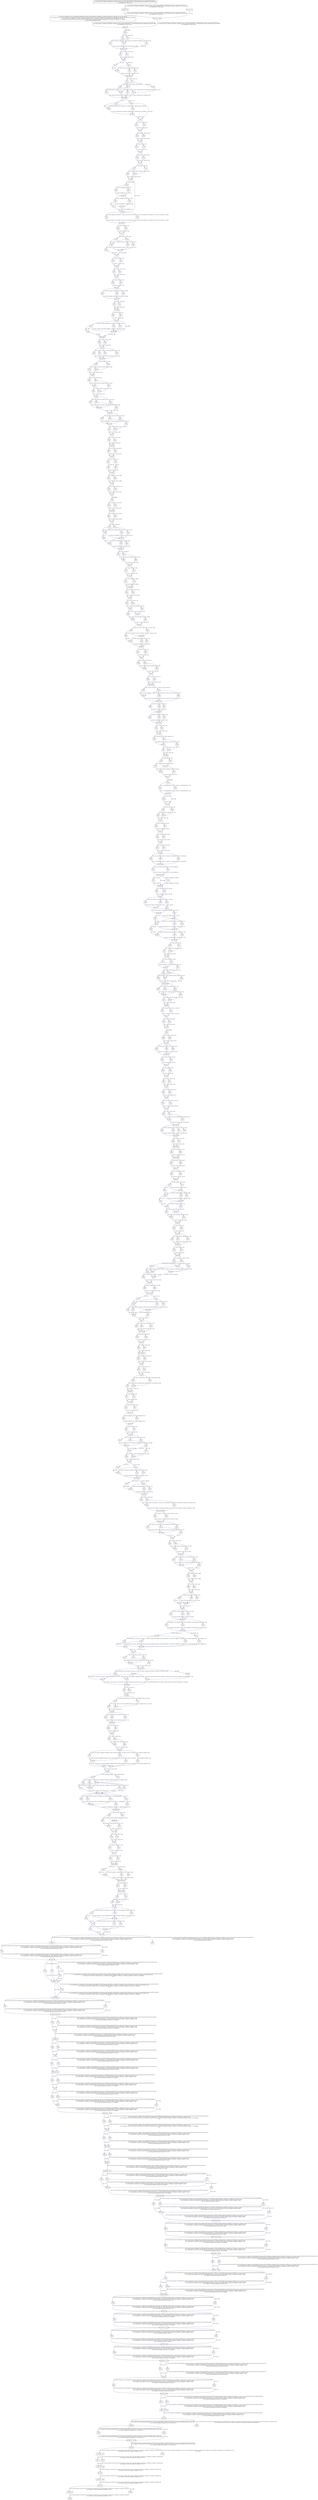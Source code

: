 digraph G {
  "442G" [shape=box, ];
  "441T" [shape=box, ];
  "458GGTA" [shape=box, ];
  "535G" [shape=box, ];
  "209A" [shape=box, ];
  "140C" [shape=box, ];
  "557A" [shape=box, ];
  "621T" [shape=box, ];
  "204A" [shape=box, ];
  "688GGAAGGAGA" [shape=box, ];
  "519T" [shape=box, ];
  "512TGCG" [shape=box, ];
  "308G" [shape=box, ];
  "454T" [shape=box, ];
  "436C" [shape=box, ];
  "786C" [shape=box, ];
  "678C" [shape=box, ];
  "181A" [shape=box, ];
  "605G" [shape=box, ];
  "727C" [shape=box, ];
  "676A" [shape=box, ];
  "285A" [shape=box, ];
  "99C" [shape=box, ];
  "98T" [shape=box, ];
  "656T" [shape=box, ];
  "1280TGTGA" [shape=box, ];
  "363T" [shape=box, ];
  "347G" [shape=box, ];
  "B0-74" [shape=box, ];
  "773G" [shape=box, ];
  "206GTT" [shape=box, ];
  "849GGG" [shape=box, ];
  "89T" [shape=box, ];
  "630T" [shape=box, ];
  "726G" [shape=box, ];
  "308A" [shape=box, ];
  "482GCAA" [shape=box, ];
  "402C" [shape=box, ];
  "90GGTATTT" [shape=box, ];
  "463G" [shape=box, ];
  "848A" [shape=box, ];
  "450C" [shape=box, ];
  "618A" [shape=box, ];
  "553C" [shape=box, ];
  "664GGCT" [shape=box, ];
  "521G" [shape=box, ];
  "263T" [shape=box, ];
  "321C" [shape=box, ];
  "102T" [shape=box, ];
  "387A" [shape=box, ];
  "687A" [shape=box, ];
  "465G" [shape=box, ];
  "954G" [shape=box, ];
  "442A" [shape=box, ];
  "464A" [shape=box, ];
  "886C" [shape=box, ];
  "616T" [shape=box, ];
  "527T" [shape=box, ];
  "651A" [shape=box, ];
  "564A" [shape=box, ];
  "991G" [shape=box, ];
  "265GG" [shape=box, ];
  "490A" [shape=box, ];
  "86AT" [shape=box, ];
  "378C" [shape=box, ];
  "516C" [shape=box, ];
  "526G" [shape=box, ];
  "291T" [shape=box, ];
  "563G" [shape=box, ];
  "670C" [shape=box, ];
  "1ATGG...GGG" [shape=box, ];
  "99A" [shape=box, ];
  "536T" [shape=box, ];
  "357C" [shape=box, ];
  "124GG" [shape=box, ];
  "201T" [shape=box, ];
  "341T" [shape=box, ];
  "819T" [shape=box, ];
  "364T" [shape=box, ];
  "108T" [shape=box, ];
  "762C" [shape=box, ];
  "234ATGGA" [shape=box, ];
  "210A" [shape=box, ];
  "263C" [shape=box, ];
  "79C" [shape=box, ];
  "675G" [shape=box, ];
  "645G" [shape=box, ];
  "439GA" [shape=box, ];
  "505G" [shape=box, ];
  "140A" [shape=box, ];
  "351G" [shape=box, ];
  "305G" [shape=box, ];
  "1218CTCA...CAA" [shape=box, ];
  "646A" [shape=box, ];
  "419A" [shape=box, ];
  "362C" [shape=box, ];
  "504C" [shape=box, ];
  "608G" [shape=box, ];
  "652A" [shape=box, ];
  "566G" [shape=box, ];
  "634C" [shape=box, ];
  "228T" [shape=box, ];
  "503A" [shape=box, ];
  "223C" [shape=box, ];
  "339A" [shape=box, ];
  "423CTGCGA" [shape=box, ];
  "443C" [shape=box, ];
  "224GAGC" [shape=box, ];
  "180T" [shape=box, ];
  "631T" [shape=box, ];
  "197G" [shape=box, ];
  "121C" [shape=box, ];
  "1217T" [shape=box, ];
  "737G" [shape=box, ];
  "342G" [shape=box, ];
  "725C" [shape=box, ];
  "677C" [shape=box, ];
  "647T" [shape=box, ];
  "413C" [shape=box, ];
  "380C" [shape=box, ];
  "113C" [shape=box, ];
  "222G" [shape=box, ];
  "284C" [shape=box, ];
  "991A" [shape=box, ];
  "657T" [shape=box, ];
  "327C" [shape=box, ];
  "239A" [shape=box, ];
  "612C" [shape=box, ];
  "222T" [shape=box, ];
  "385A" [shape=box, ];
  "415ATGT" [shape=box, ];
  "290T" [shape=box, ];
  "182C" [shape=box, ];
  "403A" [shape=box, ];
  "270C" [shape=box, ];
  "491ACATCGCC" [shape=box, ];
  "469G" [shape=box, ];
  "531T" [shape=box, ];
  "1197ATAG...TAC" [shape=box, ];
  "612G" [shape=box, ];
  "369G" [shape=box, ];
  "364C" [shape=box, ];
  "150C" [shape=box, ];
  "454C" [shape=box, ];
  "291C" [shape=box, ];
  "141C" [shape=box, ];
  "687C" [shape=box, ];
  "128G" [shape=box, ];
  "231A" [shape=box, ];
  "298C" [shape=box, ];
  "662G" [shape=box, ];
  "540G" [shape=box, ];
  "E1197" [shape=box, ];
  "657C" [shape=box, ];
  "516T" [shape=box, ];
  "429C" [shape=box, ];
  "340C" [shape=box, ];
  "698GCTGCAG" [shape=box, ];
  "561A" [shape=box, ];
  "342C" [shape=box, ];
  "213C" [shape=box, ];
  "321T" [shape=box, ];
  "366G" [shape=box, ];
  "274GATAGA" [shape=box, ];
  "531A" [shape=box, ];
  "242T" [shape=box, ];
  "1082T" [shape=box, ];
  "409C" [shape=box, ];
  "511C" [shape=box, ];
  "370GC" [shape=box, ];
  "B4-1196" [shape=box, ];
  "139T" [shape=box, ];
  "623G" [shape=box, ];
  "521C" [shape=box, ];
  "737T" [shape=box, ];
  "621C" [shape=box, ];
  "630G" [shape=box, ];
  "934GT" [shape=box, ];
  "99G" [shape=box, ];
  "406C" [shape=box, ];
  "535A" [shape=box, ];
  "293G" [shape=box, ];
  "565G" [shape=box, ];
  "230A" [shape=box, ];
  "223T" [shape=box, ];
  "879G" [shape=box, ];
  "787T" [shape=box, ];
  "617G" [shape=box, ];
  "149C" [shape=box, ];
  "723G" [shape=box, ];
  "651G" [shape=box, ];
  "517TC" [shape=box, ];
  "204T" [shape=box, ];
  "505C" [shape=box, ];
  "396G" [shape=box, ];
  "455GC" [shape=box, ];
  "470ACGCCT" [shape=box, ];
  "391C" [shape=box, ];
  "393A" [shape=box, ];
  "630C" [shape=box, ];
  "351A" [shape=box, ];
  "662A" [shape=box, ];
  "361T" [shape=box, ];
  "152C" [shape=box, ];
  "378A" [shape=box, ];
  "281CA" [shape=box, ];
  "642T" [shape=box, ];
  "387G" [shape=box, ];
  "949G" [shape=box, ];
  "773A" [shape=box, ];
  "97G" [shape=box, ];
  "871G" [shape=box, ];
  "532GAC" [shape=box, ];
  "148G" [shape=box, ];
  "436T" [shape=box, ];
  "147C" [shape=box, ];
  "419C" [shape=box, ];
  "211A" [shape=box, ];
  "292G" [shape=box, ];
  "184TGGACG" [shape=box, ];
  "723A" [shape=box, ];
  "335AC" [shape=box, ];
  "358GGA" [shape=box, ];
  "638T" [shape=box, ];
  "B1-394" [shape=box, ];
  "320G" [shape=box, ];
  "842T" [shape=box, ];
  "357G" [shape=box, ];
  "663T" [shape=box, ];
  "377C" [shape=box, ];
  "871C" [shape=box, ];
  "213A" [shape=box, ];
  "144CA" [shape=box, ];
  "142T" [shape=box, ];
  "451CTC" [shape=box, ];
  "608T" [shape=box, ];
  "347A" [shape=box, ];
  "E1280" [shape=box, ];
  "88G" [shape=box, ];
  "242A" [shape=box, ];
  "788CTGA...ACC" [shape=box, ];
  "315A" [shape=box, ];
  "205A" [shape=box, ];
  "269C" [shape=box, ];
  "539T" [shape=box, ];
  "78C" [shape=box, ];
  "994C" [shape=box, ];
  "548C" [shape=box, ];
  "392C" [shape=box, ];
  "365C" [shape=box, ];
  "106C" [shape=box, ];
  "306A" [shape=box, ];
  "196A" [shape=box, ];
  "443G" [shape=box, ];
  "499T" [shape=box, ];
  "487GAT" [shape=box, ];
  "1001G" [shape=box, ];
  "558CAA" [shape=box, ];
  "399T" [shape=box, ];
  "725G" [shape=box, ];
  "457G" [shape=box, ];
  "399C" [shape=box, ];
  "637C" [shape=box, ];
  "446G" [shape=box, ];
  "662T" [shape=box, ];
  "123C" [shape=box, ];
  "949A" [shape=box, ];
  "705C" [shape=box, ];
  "B5-1230" [shape=box, ];
  "818A" [shape=box, ];
  "562A" [shape=box, ];
  "388AGG" [shape=box, ];
  "328C" [shape=box, ];
  "109C" [shape=box, ];
  "367A" [shape=box, ];
  "372T" [shape=box, ];
  "897AGGG...AAC" [shape=box, ];
  "447A" [shape=box, ];
  "373C" [shape=box, ];
  "85T" [shape=box, ];
  "909T" [shape=box, ];
  "618G" [shape=box, ];
  "609A" [shape=box, ];
  "241T" [shape=box, ];
  "446T" [shape=box, ];
  "422A" [shape=box, ];
  "406A" [shape=box, ];
  "621G" [shape=box, ];
  "679T" [shape=box, ];
  "936G" [shape=box, ];
  "506AGGAC" [shape=box, ];
  "478G" [shape=box, ];
  "464C" [shape=box, ];
  "499C" [shape=box, ];
  "80CACTC" [shape=box, ];
  "878T" [shape=box, ];
  "536C" [shape=box, ];
  "119G" [shape=box, ];
  "153GGGC" [shape=box, ];
  "393G" [shape=box, ];
  "320A" [shape=box, ];
  "1083GTCT...CAG" [shape=box, ];
  "886T" [shape=box, ];
  "738C" [shape=box, ];
  "556A" [shape=box, ];
  "653C" [shape=box, ];
  "297A" [shape=box, ];
  "479A" [shape=box, ];
  "1002CCTG...GGG" [shape=box, ];
  "925GCTGTGGT" [shape=box, ];
  "529G" [shape=box, ];
  "954A" [shape=box, ];
  "466CAG" [shape=box, ];
  "310G" [shape=box, ];
  "445C" [shape=box, ];
  "283C" [shape=box, ];
  "818G" [shape=box, ];
  "151G" [shape=box, ];
  "414G" [shape=box, ];
  "367G" [shape=box, ];
  "268G" [shape=box, ];
  "139C" [shape=box, ];
  "311ACAC" [shape=box, ];
  "204C" [shape=box, ];
  "193G" [shape=box, ];
  "787C" [shape=box, ];
  "128C" [shape=box, ];
  "763ATCTCTGACC" [shape=box, ];
  "463T" [shape=box, ];
  "838A" [shape=box, ];
  "610GG" [shape=box, ];
  "413T" [shape=box, ];
  "271GT" [shape=box, ];
  "348G" [shape=box, ];
  "1079AGC" [shape=box, ];
  "444A" [shape=box, ];
  "345A" [shape=box, ];
  "141A" [shape=box, ];
  "120A" [shape=box, ];
  "326G" [shape=box, ];
  "737C" [shape=box, ];
  "476G" [shape=box, ];
  "405C" [shape=box, ];
  "1082C" [shape=box, ];
  "677A" [shape=box, ];
  "481C" [shape=box, ];
  "414A" [shape=box, ];
  "329C" [shape=box, ];
  "895C" [shape=box, ];
  "669T" [shape=box, ];
  "479C" [shape=box, ];
  "477C" [shape=box, ];
  "379G" [shape=box, ];
  "437C" [shape=box, ];
  "99T" [shape=box, ];
  "642C" [shape=box, ];
  "615G" [shape=box, ];
  "267T" [shape=box, ];
  "107G" [shape=box, ];
  "85C" [shape=box, ];
  "536G" [shape=box, ];
  "305C" [shape=box, ];
  "407T" [shape=box, ];
  "995CCCTCA" [shape=box, ];
  "486G" [shape=box, ];
  "612T" [shape=box, ];
  "332C" [shape=box, ];
  "219GCC" [shape=box, ];
  "180C" [shape=box, ];
  "909C" [shape=box, ];
  "839CAG" [shape=box, ];
  "315G" [shape=box, ];
  "203G" [shape=box, ];
  "350G" [shape=box, ];
  "296T" [shape=box, ];
  "B6-1279" [shape=box, ];
  "212C" [shape=box, ];
  "465A" [shape=box, ];
  "306G" [shape=box, ];
  "352ACCTG" [shape=box, ];
  "307G" [shape=box, ];
  "643TG" [shape=box, ];
  "648A" [shape=box, ];
  "910TTCC...GGG" [shape=box, ];
  "289T" [shape=box, ];
  "129C" [shape=box, ];
  "408T" [shape=box, ];
  "525T" [shape=box, ];
  "638C" [shape=box, ];
  "B3-1078" [shape=box, ];
  "319A" [shape=box, ];
  "295A" [shape=box, ];
  "548T" [shape=box, ];
  "422G" [shape=box, ];
  "730ACCC" [shape=box, ];
  "443A" [shape=box, ];
  "635AG" [shape=box, ];
  "404C" [shape=box, ];
  "554G" [shape=box, ];
  "653G" [shape=box, ];
  "218T" [shape=box, ];
  "785G" [shape=box, ];
  "430GTGGGG" [shape=box, ];
  "241C" [shape=box, ];
  "450A" [shape=box, ];
  "668C" [shape=box, ];
  "895G" [shape=box, ];
  "639TAC" [shape=box, ];
  "615A" [shape=box, ];
  "525G" [shape=box, ];
  "97C" [shape=box, ];
  "671CAGA" [shape=box, ];
  "209C" [shape=box, ];
  "525C" [shape=box, ];
  "402T" [shape=box, ];
  "754CACCACCC" [shape=box, ];
  "522GAC" [shape=box, ];
  "218C" [shape=box, ];
  "634G" [shape=box, ];
  "133A" [shape=box, ];
  "445T" [shape=box, ];
  "816T" [shape=box, ];
  "S1-A*11:01:01:01-02;A*11:01:04,18-19,22,37,40,47,52-59,71-72;A*11:02:01,03,06;A*11:03-05,07,09,12,110,112,124,126,128-129,134;
A*11:153:01-02;A*11:170Q;A*11:210N;A*11:215N;A*11:154-158,163-164,168-169,171-179,183,190,193-194;A*11:50Q;A*11:25:01;A*11:69N;
A*11:56,60-62,74-77;A*11:91:02" [
  shape=box, ];
  "728C" [shape=box, ];
  "609C" [shape=box, ];
  "511G" [shape=box, ];
  "420TG" [shape=box, ];
  "126CC" [shape=box, ];
  "306T" [shape=box, ];
  "198TT" [shape=box, ];
  "478T" [shape=box, ];
  "652G" [shape=box, ];
  "562T" [shape=box, ];
  "526C" [shape=box, ];
  "381CAGA" [shape=box, ];
  "670G" [shape=box, ];
  "619G" [shape=box, ];
  "637T" [shape=box, ];
  "264A" [shape=box, ];
  "98A" [shape=box, ];
  "632GA" [shape=box, ];
  "385C" [shape=box, ];
  "555G" [shape=box, ];
  "819C" [shape=box, ];
  "98C" [shape=box, ];
  "887CAGGCCTG" [shape=box, ];
  "624GAGCAG" [shape=box, ];
  "838G" [shape=box, ];
  "438G" [shape=box, ];
  "848G" [shape=box, ];
  "232G" [shape=box, ];
  "557G" [shape=box, ];
  "137CC" [shape=box, ];
  "133G" [shape=box, ];
  "843GGGAT" [shape=box, ];
  "367T" [shape=box, ];
  "618C" [shape=box, ];
  "397TC" [shape=box, ];
  "332G" [shape=box, ];
  "107T" [shape=box, ];
  "143T" [shape=box, ];
  "880TGGAGA" [shape=box, ];
  "136C" [shape=box, ];
  "705T" [shape=box, ];
  "649GC" [shape=box, ];
  "620G" [shape=box, ];
  "618T" [shape=box, ];
  "820GGAG...CTG" [shape=box, ];
  "642G" [shape=box, ];
  "992AG" [shape=box, ];
  "104TC" [shape=box, ];
  "657A" [shape=box, ];
  "872A" [shape=box, ];
  "290C" [shape=box, ];
  "333TC" [shape=box, ];
  "190G" [shape=box, ];
  "183A" [shape=box, ];
  "78A" [shape=box, ];
  "520T" [shape=box, ];
  "464G" [shape=box, ];
  "386C" [shape=box, ];
  "202T" [shape=box, ];
  "385G" [shape=box, ];
  "410G" [shape=box, ];
  "540A" [shape=box, ];
  "879A" [shape=box, ];
  "950AGCA" [shape=box, ];
  "122C" [shape=box, ];
  "372C" [shape=box, ];
  "289G" [shape=box, ];
  "283G" [shape=box, ];
  "366C" [shape=box, ];
  "337AG" [shape=box, ];
  "194GC" [shape=box, ];
  "617C" [shape=box, ];
  "697C" [shape=box, ];
  "191CA" [shape=box, ];
  "686T" [shape=box, ];
  "136T" [shape=box, ];
  "842C" [shape=box, ];
  "816C" [shape=box, ];
  "553A" [shape=box, ];
  "615C" [shape=box, ];
  "280A" [shape=box, ];
  "369C" [shape=box, ];
  "680GGAGAA" [shape=box, ];
  "457T" [shape=box, ];
  "933G" [shape=box, ];
  "697T" [shape=box, ];
  "270G" [shape=box, ];
  "553G" [shape=box, ];
  "504A" [shape=box, ];
  "316GAA" [shape=box, ];
  "631G" [shape=box, ];
  "386G" [shape=box, ];
  "S74-A*11:01:02-03,05-17,20-21,23-36,38-39,41-46,48-51,60-70;A*11:02:02,04-05;A*11:109N;A*11:115N;A*11:06,08,10-11,100-108,111,113-114,116-118;
A*11:119:01-02;A*11:127N;A*11:137N;A*11:13,120-123,125,130-133,135-136,138-152,159;A*11:15:01-02;A*11:180N;A*11:182Q;A*11:16-19,160-162,165-167,181,184-189,191-192,195-198;
A*11:199:01-02;A*11:208N;A*11:21N;A*11:235Q;A*11:238N;A*11:20,22-23,200-207,209,211-214,216-234,236-237,239-245;A*11:24:01-02;
A*11:25:02;A*11:26-27,29-31;A*11:32:01-02;A*11:33:01-02;A*11:52Q;A*11:34-49,51,54-55,57-59,63-68;A*11:70:01-02;A*11:78N;A*11:71-73,79-90;
A*11:91:01;A*11:99N;A*11:92-98" [
  shape=box, ];
  "419T" [shape=box, ];
  "182T" [shape=box, ];
  "648G" [shape=box, ];
  "631A" [shape=box, ];
  "500TG" [shape=box, ];
  "286A" [shape=box, ];
  "242G" [shape=box, ];
  "561G" [shape=box, ];
  "619A" [shape=box, ];
  "273G" [shape=box, ];
  "937CCTT...GAG" [shape=box, ];
  "658TGGA" [shape=box, ];
  "429T" [shape=box, ];
  "296C" [shape=box, ];
  "923C" [shape=box, ];
  "872G" [shape=box, ];
  "368C" [shape=box, ];
  "933A" [shape=box, ];
  "326T" [shape=box, ];
  "739AAGA...GAC" [shape=box, ];
  "377A" [shape=box, ];
  "E1285" [shape=box, ];
  "878C" [shape=box, ];
  "655G" [shape=box, ];
  "1231GCAG...AAG" [shape=box, ];
  "1001C" [shape=box, ];
  "331A" [shape=box, ];
  "308C" [shape=box, ];
  "734C" [shape=box, ];
  "669C" [shape=box, ];
  "668T" [shape=box, ];
  "395G" [shape=box, ];
  "327T" [shape=box, ];
  "380T" [shape=box, ];
  "280G" [shape=box, ];
  "481G" [shape=box, ];
  "214GCGA" [shape=box, ];
  "655T" [shape=box, ];
  "454G" [shape=box, ];
  "193A" [shape=box, ];
  "391A" [shape=box, ];
  "539C" [shape=box, ];
  "152T" [shape=box, ];
  "924G" [shape=box, ];
  "319T" [shape=box, ];
  "140G" [shape=box, ];
  "462T" [shape=box, ];
  "404T" [shape=box, ];
  "994G" [shape=box, ];
  "530T" [shape=box, ];
  "150G" [shape=box, ];
  "727A" [shape=box, ];
  "530C" [shape=box, ];
  "663G" [shape=box, ];
  "193C" [shape=box, ];
  "113T" [shape=box, ];
  "346G" [shape=box, ];
  "293A" [shape=box, ];
  "368T" [shape=box, ];
  "924A" [shape=box, ];
  "478C" [shape=box, ];
  "537GG" [shape=box, ];
  "373A" [shape=box, ];
  "240C" [shape=box, ];
  "230G" [shape=box, ];
  "411GA" [shape=box, ];
  "200T" [shape=box, ];
  "502C" [shape=box, ];
  "400CA" [shape=box, ];
  "148T" [shape=box, ];
  "295G" [shape=box, ];
  "267C" [shape=box, ];
  "193T" [shape=box, ];
  "363G" [shape=box, ];
  "202G" [shape=box, ];
  "623A" [shape=box, ];
  "486A" [shape=box, ];
  "273A" [shape=box, ];
  "210G" [shape=box, ];
  "75GCT" [shape=box, ];
  "380G" [shape=box, ];
  "541GCTCAGA" [shape=box, ];
  "651C" [shape=box, ];
  "349A" [shape=box, ];
  "328T" [shape=box, ];
  "150A" [shape=box, ];
  "656G" [shape=box, ];
  "110TCC" [shape=box, ];
  "89G" [shape=box, ];
  "481A" [shape=box, ];
  "340T" [shape=box, ];
  "726C" [shape=box, ];
  "779GAGGCC" [shape=box, ];
  "853AGGA...ACA" [shape=box, ];
  "727G" [shape=box, ];
  "109G" [shape=box, ];
  "419G" [shape=box, ];
  "102C" [shape=box, ];
  "134AG" [shape=box, ];
  "201G" [shape=box, ];
  "396T" [shape=box, ];
  "310C" [shape=box, ];
  "131G" [shape=box, ];
  "S47-A*11:14" [shape=box, ];
  "298T" [shape=box, ];
  "502A" [shape=box, ];
  "131C" [shape=box, ];
  "762G" [shape=box, ];
  "103A" [shape=box, ];
  "476A" [shape=box, ];
  "233A" [shape=box, ];
  "647G" [shape=box, ];
  "923T" [shape=box, ];
  "132G" [shape=box, ];
  "233G" [shape=box, ];
  "291G" [shape=box, ];
  "361C" [shape=box, ];
  "480C" [shape=box, ];
  "519C" [shape=box, ];
  "B2-729" [shape=box, ];
  "200C" [shape=box, ];
  "728G" [shape=box, ];
  "130G" [shape=box, ];
  "339G" [shape=box, ];
  "294A" [shape=box, ];
  "528A" [shape=box, ];
  "211T" [shape=box, ];
  "100CA" [shape=box, ];
  "130A" [shape=box, ];
  "205G" [shape=box, ];
  "197A" [shape=box, ];
  "556C" [shape=box, ];
  "264T" [shape=box, ];
  "734G" [shape=box, ];
  "469C" [shape=box, ];
  "686C" [shape=box, ];
  "349T" [shape=box, ];
  "531G" [shape=box, ];
  "753C" [shape=box, ];
  "955AGAT...CCC" [shape=box, ];
  "774T" [shape=box, ];
  "564G" [shape=box, ];
  "463C" [shape=box, ];
  "349C" [shape=box, ];
  "146C" [shape=box, ];
  "89A" [shape=box, ];
  "229A" [shape=box, ];
  "878G" [shape=box, ];
  "284G" [shape=box, ];
  "374CTA" [shape=box, ];
  "88A" [shape=box, ];
  "47CCCT...CGG" [shape=box, ];
  "528G" [shape=box, ];
  "477G" [shape=box, ];
  "287GG" [shape=box, ];
  "936A" [shape=box, ];
  "527C" [shape=box, ];
  "343AC" [shape=box, ];
  "122T" [shape=box, ];
  "228C" [shape=box, ];
  "345C" [shape=box, ];
  "369A" [shape=box, ];
  "264G" [shape=box, ];
  "196T" [shape=box, ];
  "146T" [shape=box, ];
  "408C" [shape=box, ];
  "123T" [shape=box, ];
  "675T" [shape=box, ];
  "103C" [shape=box, ];
  "490T" [shape=box, ];
  "190A" [shape=box, ];
  "724C" [shape=box, ];
  "286G" [shape=box, ];
  "679A" [shape=box, ];
  "656C" [shape=box, ];
  "322GAAG" [shape=box, ];
  "438C" [shape=box, ];
  "608A" [shape=box, ];
  "871T" [shape=box, ];
  "268A" [shape=box, ];
  "143G" [shape=box, ];
  "654T" [shape=box, ];
  "183G" [shape=box, ];
  "725A" [shape=box, ];
  "662C" [shape=box, ];
  "561T" [shape=box, ];
  "817T" [shape=box, ];
  "441C" [shape=box, ];
  "299TGGGAC" [shape=box, ];
  "182A" [shape=box, ];
  "447C" [shape=box, ];
  "1217A" [shape=box, ];
  "613CC" [shape=box, ];
  "735CC" [shape=box, ];
  "E730" [shape=box, ];
  "657G" [shape=box, ];
  "566A" [shape=box, ];
  "E1079" [shape=box, ];
  "365G" [shape=box, ];
  "285T" [shape=box, ];
  "79T" [shape=box, ];
  "663A" [shape=box, ];
  "379A" [shape=box, ];
  "239G" [shape=box, ];
  "687G" [shape=box, ];
  "554A" [shape=box, ];
  "448TT" [shape=box, ];
  "310T" [shape=box, ];
  "462C" [shape=box, ];
  "444G" [shape=box, ];
  "652C" [shape=box, ];
  "309A" [shape=box, ];
  "79A" [shape=box, ];
  "399G" [shape=box, ];
  "785A" [shape=box, ];
  "873GAGCT" [shape=box, ];
  "477T" [shape=box, ];
  "209G" [shape=box, ];
  "363C" [shape=box, ];
  "410A" [shape=box, ];
  "120G" [shape=box, ];
  "645C" [shape=box, ];
  "549CACC" [shape=box, ];
  
  
  edge [color="#001267", ];
  "442G" -> "443A" [label="A*11:185", ];
  "442G" -> "443C" [label="A*11:206", ];
  "442G" -> "443G" [label="C. of A*11:54,185,206", ];
  "441T" -> "442G" [label="A*11:01:63", ];
  "458GGTA" -> "462C" [label="C. of A*11:113,162", ];
  "458GGTA" -> "462T" [label="A*11:113,162", ];
  "535G" -> "536T" [label="A*11:196,201", ];
  "209A" -> "210G" [label="A*11:91:02", ];
  "140C" -> "141C" [label="A*11:217", ];
  "557A" -> "558CAA" [label="A*11:57,158", ];
  "621T" -> "623G" [label="A*11:202", ];
  "204A" -> "205G" [label="A*11:01:54", ];
  "688GGAAGGAGA" -> "697C" [label="C. of A*11:30", ];
  "688GGAAGGAGA" -> "697T" [label="A*11:30", ];
  "519T" -> "520T" [label="C. of A*11:50Q;A*11:01:17", ];
  "512TGCG" -> "516C" [label="C. of A*11:01:11", ];
  "512TGCG" -> "516T" [label="A*11:01:11", ];
  "308G" -> "309A" [label="C. of A*11:10-11", ];
  "454T" -> "455GC" [label="A*11:203", ];
  "436C" -> "437C" [label="C. of A*11:26,117", ];
  "786C" -> "787C" [label="A*11:01:01:01-02;A*11:01:02,04-05,07-10,18-19,22,28,32-34,37,40,46-47,49,52-59,64,67,69-72;A*11:02:01,04-06;A*11:03-05,07,09,12-13,100-102,107-108,110,112-113,120,122,124-126,128-129,133-134,140-144,146,152;
A*11:153:01-02;A*11:170Q;A*11:19,154-158,162-164,168-169,171-179,183,188,190,193-194;A*11:199:01;A*11:210N;A*11:215N;A*11:21N;
A*11:203,206,217-218,221-222,229-230,232,241;A*11:24:02;A*11:25:01;A*11:29;A*11:33:01;A*11:50Q;A*11:52Q;A*11:69N;A*11:78N;
A*11:35-36,38,41,48-49,55-57,60-62,74-77,86-8",
                    ];
  "786C" -> "787T" [label="A*11:02:03", ];
  "678C" -> "679A" [label="A*11:29", ];
  "678C" -> "679T" [label="C. of A*11:29", ];
  "181A" -> "182A" [label="A*11:115N", ];
  "181A" -> "182C" [label="C. of A*11:115N;A*11:99N;A*11:01:45", ];
  "181A" -> "182T" [label="A*11:01:45", ];
  "181A" -> "183G" [label="A*11:99N", ];
  "605G" -> "608A" [label="A*11:191", ];
  "605G" -> "608G" [label="C. of A*11:191,231", ];
  "605G" -> "608T" [label="A*11:231", ];
  "727C" -> "728G" [label="A*11:01:25", ];
  "676A" -> "677A" [label="A*11:127N", ];
  "676A" -> "677C" [label="C. of A*11:127N", ];
  "285A" -> "286A" [label="A*11:01:48", ];
  "285A" -> "286G" [label="C. of A*11:01:48;A*11:42", ];
  "99C" -> "100CA" [label="A*11:43,88", ];
  "98T" -> "99A" [label="C. of A*11:199:01-02;A*11:43,47,88,221-222,230", ];
  "98T" -> "99C" [label="A*11:88", ];
  "98T" -> "99G" [label="A*11:230", ];
  "98T" -> "99T" [label="A*11:199:01-02;A*11:222", ];
  "656T" -> "657G" [label="A*11:01:62", ];
  "1280TGTGA" -> "E1285" [label="A*11:01:01:01-02;A*11:01:04,18,72;A*11:02:01;A*11:03-05,07,09,12,110,183,190;A*11:199:01;A*11:210N;A*11:215N;A*11:203,218;
A*11:50Q;A*11:25:01;A*11:69N;A*11:56,60-62,74-75,77",
                          ];
  "363T" -> "364T" [label="A*11:01:33", ];
  "347G" -> "348G" [label="A*11:01:51", ];
  "B0-74" -> "75GCT" [label="Everything", ];
  "773G" -> "774T" [label="A*11:193", ];
  "206GTT" -> "209A" [label="A*11:91:02", ];
  "206GTT" -> "209C" [label="C. of A*11:91:01-02", ];
  "206GTT" -> "209G" [label="A*11:91:01", ];
  "849GGG" -> "853AGGA...ACA" [label="A*11:01:01:01-02;A*11:01:02,04-05,07-10,18-19,22,28,32-34,37,40,46-47,49,52-59,64,67,69-72;A*11:02:01,03-06;A*11:03-05,07,09,12-13,100-102,107-108,110,112-113,120,122,124-126,128-129,133-134,140-144,146,152;
A*11:153:01-02;A*11:170Q;A*11:19,154-158,162-164,168-169,171-179,183,188,190,193-194;A*11:199:01;A*11:210N;A*11:215N;A*11:21N;
A*11:203,206,217-218,221-222,229-230,232,241;A*11:24:02;A*11:25:01;A*11:29;A*11:33:01;A*11:50Q;A*11:52Q;A*11:69N;A*11:78N;
A*11:35-36,38,41,48-49,55-57,60-62,74-77,86-8",
                               ];
  "89T" -> "90GGTATTT" [label="A*11:240", ];
  "630T" -> "631G" [label="A*11:183,191", ];
  "630T" -> "631T" [label="A*11:158;A*11:24:02;A*11:25:01;A*11:31,35", ];
  "726G" -> "727G" [label="A*11:222", ];
  "308A" -> "309A" [label="A*11:10", ];
  "482GCAA" -> "486A" [label="A*11:01:71", ];
  "482GCAA" -> "486G" [label="C. of A*11:01:71", ];
  "402C" -> "403A" [label="C. of A*11:01:04", ];
  "90GGTATTT" -> "97C" [label="C. of A*11:92", ];
  "90GGTATTT" -> "97G" [label="A*11:92", ];
  "463G" -> "464A" [label="A*11:113,162", ];
  "463G" -> "464G" [label="A*11:59", ];
  "848A" -> "849GGG" [label="A*11:86", ];
  "450C" -> "451CTC" [label="C. of A*11:07", ];
  "618A" -> "619G" [label="A*11:03,08,20,175,191;A*11:25:01-02", ];
  "553C" -> "554A" [label="A*11:191;A*11:33:01-02", ];
  "664GGCT" -> "668C" [label="C. of A*11:01:08", ];
  "664GGCT" -> "668T" [label="A*11:01:08", ];
  "521G" -> "522GAC" [label="C. of A*11:141", ];
  "263T" -> "264G" [label="A*11:37", ];
  "321C" -> "322GAAG" [label="A*11:61", ];
  "102T" -> "103C" [label="A*11:74", ];
  "387A" -> "388AGG" [label="A*11:184", ];
  "687A" -> "688GGAAGGAGA" [label="A*11:153:01", ];
  "465G" -> "466CAG" [label="C. of A*11:113,162", ];
  "954G" -> "955AGAT...CCC" [label="A*11:01:01:01-02;A*11:01:02,04-05,07-10,18-19,22,28,32-34,37,40,46-47,52-59,64,67,69-72;A*11:02:01,03-06;A*11:03-05,07,09,12-13,100-102,107-108,110,112-113,120,122,124-126,128-129,133-134,140-144,146,152;
A*11:153:01-02;A*11:170Q;A*11:19,154-158,162-164,168-169,171-179,183,188,190,193-194;A*11:199:01;A*11:210N;A*11:215N;A*11:21N;
A*11:203,206,217-218,221-222,229-230,232,241;A*11:24:02;A*11:25:01;A*11:29;A*11:33:01;A*11:50Q;A*11:52Q;A*11:69N;A*11:78N;
A*11:35-36,38,41,48-49,55-57,60-62,74-77,86-88,9",
                             ];
  "442A" -> "443G" [label="A*11:54", ];
  "464A" -> "465A" [label="A*11:113,162", ];
  "464A" -> "465G" [label="A*11:116,140", ];
  "886C" -> "887CAGGCCTG" [label="A*11:01:01:01-02;A*11:01:02,04-05,07-10,18-19,22,28,32-34,37,40,46-47,49,52-59,64,67,69-72;A*11:02:01,03-06;A*11:03-05,07,09,12-13,100-102,107-108,110,112-113,120,122,124-126,128-129,133-134,140-144,146,152;
A*11:153:01-02;A*11:170Q;A*11:19,155-158,162-164,168-169,171-179,183,188,190,193-194;A*11:199:01;A*11:210N;A*11:215N;A*11:21N;
A*11:203,206,217-218,221-222,229-230,232,241;A*11:24:02;A*11:25:01;A*11:29;A*11:33:01;A*11:50Q;A*11:52Q;A*11:69N;A*11:78N;
A*11:35-36,38,41,48-49,55-57,60-62,74-77,86-8",
                           ];
  "616T" -> "617C" [label="A*11:50Q;A*11:14", ];
  "616T" -> "617G" [label="C. of A*11:50Q;A*11:14", ];
  "527T" -> "528G" [label="A*11:144", ];
  "651A" -> "652C" [label="A*11:04,27,35,130,209", ];
  "651A" -> "652G" [label="A*11:01:44", ];
  "564A" -> "565G" [label="A*11:109N", ];
  "991G" -> "992AG" [label="A*11:77,126", ];
  "265GG" -> "267C" [label="C. of A*11:87", ];
  "265GG" -> "267T" [label="A*11:87", ];
  "490A" -> "491ACATCGCC" [label="A*11:188", ];
  "86AT" -> "88A" [label="A*11:219", ];
  "86AT" -> "88G" [label="C. of A*11:219", ];
  "378C" -> "379A" [label="A*11:213", ];
  "516C" -> "517TC" [label="C. of A*11:01:11", ];
  "526G" -> "527C" [label="C. of A*11:144,186", ];
  "291T" -> "292G" [label="A*11:167", ];
  "563G" -> "564A" [label="A*11:109N", ];
  "563G" -> "564G" [label="C. of A*11:109N", ];
  "670C" -> "671CAGA" [label="A*11:123", ];
  "1ATGG...GGG" -> "47CCCT...CGG" [label="A*11:01:01:01-02;A*11:01:04,18-19,22,37,40,47,52-59,71-72;A*11:02:01,03,06;A*11:03-05,07,09,12,110,112,124,126,128-129,134;
A*11:153:01-02;A*11:170Q;A*11:210N;A*11:215N;A*11:154-158,163-164,168-169,171-179,183,190,193-194;A*11:50Q;A*11:25:01;A*11:69N;
A*11:56,60-62,74-77;A*11:91:02",
                                   ];
  "99A" -> "100CA" [label="C. of A*11:199:01-02;A*11:43,88,222,230", ];
  "536T" -> "537GG" [label="C. of A*11:93,148", ];
  "357C" -> "358GGA" [label="A*11:178,190", ];
  "124GG" -> "126CC" [label="C. of A*11:235Q", ];
  "124GG" -> "132G" [label="A*11:235Q", ];
  "201T" -> "202T" [label="A*11:228", ];
  "341T" -> "342C" [label="A*11:06,18", ];
  "341T" -> "342G" [label="C. of A*11:06,18", ];
  "819T" -> "820GGAG...CTG" [label="A*11:108", ];
  "364T" -> "365C" [label="A*11:01:70", ];
  "364T" -> "365G" [label="C. of A*11:01:70;A*11:178,190", ];
  "108T" -> "109C" [label="A*11:01:60", ];
  "108T" -> "109G" [label="C. of A*11:01:60", ];
  "762C" -> "763ATCTCTGACC" [label="A*11:01:01:01-02;A*11:01:02,04-05,07-10,18-19,22,28,32-34,37,40,46-47,49,53-59,64,67,69-72;A*11:02:01,03-06;A*11:03-05,07,09,12-13,100-102,107-108,110,112-113,120,122,124-126,128-129,133-134,140-144,146,152;
A*11:153:01-02;A*11:170Q;A*11:19,154-158,162-164,168-169,171-179,183,188,190,193-194;A*11:199:01;A*11:210N;A*11:215N;A*11:21N;
A*11:203,206,217-218,221-222,229-230,232,241;A*11:24:02;A*11:25:01;A*11:29;A*11:33:01;A*11:50Q;A*11:52Q;A*11:69N;A*11:78N;
A*11:35-36,38,41,48-49,55-57,60-62,74-77,86-8",
                             ];
  "234ATGGA" -> "239A" [label="A*11:01:69", ];
  "234ATGGA" -> "239G" [label="C. of A*11:01:69", ];
  "210A" -> "211A" [label="A*11:75", ];
  "263C" -> "264A" [label="A*11:241", ];
  "263C" -> "264G" [label="C. of A*11:37,239,241", ];
  "263C" -> "264T" [label="A*11:239", ];
  "79C" -> "80CACTC" [label="C. of A*11:01:34,50;A*11:199:02", ];
  "675G" -> "676A" [label="A*11:220", ];
  "645G" -> "646A" [label="C. of A*11:09", ];
  "439GA" -> "441C" [label="C. of A*11:01:63", ];
  "439GA" -> "441T" [label="A*11:01:63", ];
  "505G" -> "506AGGAC" [label="C. of A*11:233", ];
  "140A" -> "141C" [label="A*11:135", ];
  "351G" -> "352ACCTG" [label="C. of A*11:17,40,178,190,223", ];
  "305G" -> "306G" [label="A*11:121;A*11:70:01-02", ];
  "1218CTCA...CAA" -> "B5-1230" [label="A*11:01:01:01-02;A*11:01:04,18,72;A*11:02:01;A*11:03-05,07,09,12,110,183,190;A*11:199:01;A*11:210N;A*11:215N;A*11:203,206,218;
A*11:50Q;A*11:25:01;A*11:69N;A*11:56,60-62,74-75,77",
                                 ];
  "646A" -> "647G" [label="C. of A*11:130", ];
  "646A" -> "647T" [label="A*11:130", ];
  "419A" -> "420TG" [label="C. of A*11:36,139,151", ];
  "362C" -> "363C" [label="C. of A*11:01:33;A*11:178,190", ];
  "362C" -> "363G" [label="A*11:178,190", ];
  "362C" -> "363T" [label="A*11:01:33", ];
  "504C" -> "505C" [label="A*11:233", ];
  "504C" -> "505G" [label="C. of A*11:119:01-02;A*11:209,233", ];
  "608G" -> "609A" [label="A*11:122", ];
  "608G" -> "609C" [label="C. of A*11:122,191,231", ];
  "652A" -> "653G" [label="A*11:182Q;A*11:50Q;A*11:90", ];
  "566G" -> "605G" [label="A*11:136", ];
  "634C" -> "635AG" [label="A*11:23", ];
  "228T" -> "229A" [label="A*11:238N", ];
  "503A" -> "504A" [label="A*11:119:01-02;A*11:209", ];
  "503A" -> "504C" [label="C. of A*11:119:01-02;A*11:209", ];
  "223C" -> "224GAGC" [label="C. of A*11:97", ];
  "339A" -> "340C" [label="C. of A*11:98,161", ];
  "339A" -> "340T" [label="A*11:98", ];
  "423CTGCGA" -> "429C" [label="C. of A*11:01:20", ];
  "423CTGCGA" -> "429T" [label="A*11:01:20", ];
  "443C" -> "444G" [label="A*11:206", ];
  "224GAGC" -> "228C" [label="C. of A*11:238N", ];
  "224GAGC" -> "228T" [label="A*11:238N", ];
  "180T" -> "181A" [label="C. of A*11:49", ];
  "631T" -> "632GA" [label="A*11:158;A*11:24:01-02;A*11:25:01-02;A*11:31,35", ];
  "197G" -> "198TT" [label="C. of A*11:01:22", ];
  "121C" -> "122C" [label="C. of A*11:89", ];
  "121C" -> "122T" [label="A*11:89", ];
  "1217T" -> "1218CTCA...CAA" [label="A*11:05", ];
  "737G" -> "739AAGA...GAC" [label="A*11:01:64", ];
  "342G" -> "343AC" [label="C. of A*11:06,18", ];
  "725C" -> "726C" [label="A*11:146", ];
  "677C" -> "678C" [label="C. of A*11:127N", ];
  "647T" -> "648G" [label="A*11:130", ];
  "413C" -> "414A" [label="A*11:242", ];
  "380C" -> "381CAGA" [label="C. of A*11:01:19;A*11:55", ];
  "113C" -> "119G" [label="C. of A*11:79", ];
  "222G" -> "223C" [label="C. of A*11:97", ];
  "284C" -> "285A" [label="A*11:63", ];
  "991A" -> "992AG" [label="A*11:01:01:01-02;A*11:01:02,04-05,07-10,18-19,22,28,32-34,37,40,46-47,49,52-59,64,67,69-72;A*11:02:01,03-06;A*11:03-05,07,09,12-13,100-102,107-108,110,112-113,120,122,124-125,128-129,133-134,140-144,146,152;
A*11:153:01-02;A*11:170Q;A*11:19,154-158,162-164,168-169,171-179,183,188,190,193-194;A*11:199:01;A*11:210N;A*11:215N;A*11:21N;
A*11:203,206,217-218,221-222,229-230,232,241;A*11:24:02;A*11:25:01;A*11:29;A*11:33:01;A*11:50Q;A*11:52Q;A*11:69N;A*11:78N;
A*11:35-36,38,41,48-49,55-57,60-62,74-76,86-8",
                     ];
  "657T" -> "658TGGA" [label="A*11:15:02", ];
  "327C" -> "328C" [label="C. of A*11:01:68;A*11:106", ];
  "327C" -> "328T" [label="A*11:01:68", ];
  "239A" -> "240C" [label="A*11:01:69", ];
  "612C" -> "613CC" [label="C. of A*11:155,195,226", ];
  "222T" -> "223T" [label="A*11:97", ];
  "385A" -> "386C" [label="A*11:104", ];
  "415ATGT" -> "419A" [label="C. of A*11:36,139,151", ];
  "415ATGT" -> "419C" [label="A*11:151", ];
  "415ATGT" -> "419G" [label="A*11:36", ];
  "415ATGT" -> "419T" [label="A*11:139", ];
  "290T" -> "291C" [label="A*11:84", ];
  "182C" -> "183A" [label="A*11:189", ];
  "182C" -> "183G" [label="C. of A*11:115N;A*11:01:45;A*11:99N;A*11:189", ];
  "403A" -> "404C" [label="C. of A*11:48", ];
  "403A" -> "404T" [label="A*11:48", ];
  "270C" -> "271GT" [label="C. of A*11:150", ];
  "491ACATCGCC" -> "499C" [label="C. of A*11:01:28", ];
  "491ACATCGCC" -> "499T" [label="A*11:01:28", ];
  "469G" -> "470ACGCCT" [label="C. of A*11:113,162", ];
  "531T" -> "532GAC" [label="A*11:02:04", ];
  "1197ATAG...TAC" -> "1217A" [label="A*11:01:01:01-02;A*11:01:04,18,72;A*11:02:01;A*11:03-04,07,09,12,110,183,190;A*11:199:01;A*11:210N;A*11:215N;A*11:203,206,218;
A*11:50Q;A*11:25:01;A*11:69N;A*11:56,60-62,74-75,77",
                               ];
  "1197ATAG...TAC" -> "1217T" [label="A*11:05", ];
  "612G" -> "613CC" [label="A*11:195", ];
  "369G" -> "370GC" [label="C. of A*11:178,190,218", ];
  "364C" -> "365G" [label="A*11:178,190", ];
  "150C" -> "151G" [label="C. of A*11:01:26;A*11:199:02", ];
  "454C" -> "455GC" [label="C. of A*11:138,203", ];
  "291C" -> "292G" [label="C. of A*11:67,167", ];
  "141C" -> "142T" [label="C. of A*11:01:09", ];
  "687C" -> "688GGAAGGAGA" [label="A*11:153:02", ];
  "128G" -> "129C" [label="C. of A*11:235Q;A*11:51", ];
  "231A" -> "232G" [label="Everything", ];
  "298C" -> "299TGGGAC" [label="A*11:01:27", ];
  "662G" -> "663T" [label="C. of A*11:01:16;A*11:27,38-39,94,157,209,236", ];
  "540G" -> "541GCTCAGA" [label="A*11:01:07,28;A*11:119:02;A*11:209;A*11:33:01",
                          ];
  "657C" -> "658TGGA" [label="A*11:15:01", ];
  "516T" -> "517TC" [label="A*11:01:11", ];
  "429C" -> "430GTGGGG" [label="C. of A*11:01:20", ];
  "340C" -> "341T" [label="C. of A*11:98", ];
  "698GCTGCAG" -> "705C" [label="C. of A*11:72", ];
  "698GCTGCAG" -> "705T" [label="A*11:72", ];
  "561A" -> "562T" [label="A*11:01:10", ];
  "342C" -> "343AC" [label="A*11:06,18", ];
  "213C" -> "214GCGA" [label="A*11:244", ];
  "321T" -> "322GAAG" [label="C. of A*11:61", ];
  "366G" -> "367G" [label="A*11:243", ];
  "274GATAGA" -> "280A" [label="A*11:01:24", ];
  "274GATAGA" -> "280G" [label="C. of A*11:01:24", ];
  "531A" -> "532GAC" [label="A*11:01:02", ];
  "242T" -> "263C" [label="A*11:01:23", ];
  "1082T" -> "1083GTCT...CAG" [label="A*11:01:01:01-02;A*11:01:04,18,37,40,47,52-59,72;A*11:02:01,04,06;A*11:03-05,07,09,12,101,112,124,126,128-129,134;A*11:153:01-02;
A*11:170Q;A*11:154-158,163-164,168-169,171-179,183,190,193-194;A*11:199:01;A*11:210N;A*11:215N;A*11:203,206,218,221-222;A*11:50Q;
A*11:25:01;A*11:69N;A*11:56,60-62,74-75,77;A*11:91:02",
                               ];
  "409C" -> "410A" [label="C. of A*11:101,143", ];
  "409C" -> "410G" [label="A*11:101,143", ];
  "511C" -> "512TGCG" [label="C. of A*11:80", ];
  "370GC" -> "372C" [label="A*11:64", ];
  "370GC" -> "372T" [label="C. of A*11:64", ];
  "B4-1196" -> "E1197" [label="A*11:01:37,40,47,52-59;A*11:02:04,06;A*11:101,112,124,126,128-129,134;A*11:153:01-02;A*11:170Q;A*11:154-158,163-164,168-169,171-179,193-194,221-222;
A*11:91:02",
                        ];
  "B4-1196" -> "1197ATAG...TAC" [label="A*11:01:01:01-02;A*11:01:04,18,72;A*11:02:01;A*11:03-05,07,09,12,110,183,190;A*11:199:01;A*11:210N;A*11:215N;A*11:203,206,218;
A*11:50Q;A*11:25:01;A*11:69N;A*11:56,60-62,74-75,77",
                                 ];
  "139T" -> "140G" [label="A*11:245", ];
  "623G" -> "624GAGCAG" [label="C. of A*11:01:39", ];
  "521C" -> "522GAC" [label="A*11:141", ];
  "737T" -> "739AAGA...GAC" [label="A*11:01:53", ];
  "621C" -> "623A" [label="A*11:01:39", ];
  "621C" -> "623G" [label="C. of A*11:01:39;A*11:202,221", ];
  "630G" -> "631A" [label="A*11:204", ];
  "934GT" -> "936A" [label="A*11:01:67", ];
  "934GT" -> "936G" [label="A*11:01:01:01-02;A*11:01:02,04-05,07-10,18-19,22,28,32-34,37,40,46-47,49,52-59,64,69-72;A*11:02:01,03-06;A*11:03-05,07,09,12-13,100-102,107-108,110,112-113,120,122,124-126,128-129,133-134,140-144,146,152;
A*11:153:01-02;A*11:170Q;A*11:19,154-158,162-164,168-169,171-179,183,188,190,193-194;A*11:199:01;A*11:210N;A*11:215N;A*11:21N;
A*11:203,206,217-218,221-222,229-230,232,241;A*11:24:02;A*11:25:01;A*11:29;A*11:33:01;A*11:50Q;A*11:52Q;A*11:69N;A*11:78N;
A*11:35-36,38,41,48-49,55-57,60-62,74-77,86-88,9",
                     ];
  "99G" -> "100CA" [label="A*11:230", ];
  "406C" -> "407T" [label="A*11:139", ];
  "535A" -> "536C" [label="A*11:148", ];
  "535A" -> "536G" [label="A*11:93", ];
  "535A" -> "536T" [label="C. of A*11:93,148,196,201", ];
  "293G" -> "294A" [label="C. of A*11:131", ];
  "565G" -> "566A" [label="C. of A*11:136", ];
  "565G" -> "566G" [label="A*11:136", ];
  "230A" -> "231A" [label="A*11:01:18", ];
  "223T" -> "224GAGC" [label="A*11:97", ];
  "879G" -> "880TGGAGA" [label="A*11:01:01:01-02;A*11:01:02,04-05,07-10,18-19,22,28,32-34,37,40,46-47,49,52-59,64,67,69-72;A*11:02:01,03-06;A*11:03-05,07,09,12-13,100-102,107-108,110,112-113,120,122,124-126,128-129,133-134,140-144,146,152;
A*11:153:01-02;A*11:170Q;A*11:19,154-158,162-164,168-169,171-172,174-179,183,188,190,193-194;A*11:199:01;A*11:210N;A*11:215N;
A*11:21N;A*11:203,206,217-218,221-222,229-230,232,241;A*11:24:02;A*11:25:01;A*11:29;A*11:33:01;A*11:50Q;A*11:52Q;A*11:69N;
A*11:78N;A*11:35-36,38,41,48-49,55-57,60-62,74",
                         ];
  "787T" -> "788CTGA...ACC" [label="A*11:02:03", ];
  "617G" -> "618A" [label="A*11:03,08,20,175,191;A*11:25:01-02", ];
  "617G" -> "618C" [label="C. of A*11:03,08,14,20,158,175,183,191,209;A*11:25:01-02;A*11:50Q;A*11:31,35,60",
                    ];
  "617G" -> "618T" [label="A*11:31,35,60,158,183,209", ];
  "149C" -> "150A" [label="A*11:199:02", ];
  "149C" -> "150C" [label="C. of A*11:01:26;A*11:199:02", ];
  "149C" -> "150G" [label="A*11:01:26", ];
  "723G" -> "724C" [label="C. of A*11:68", ];
  "651G" -> "652A" [label="A*11:182Q;A*11:50Q;A*11:90", ];
  "517TC" -> "519C" [label="A*11:50Q;A*11:01:17", ];
  "517TC" -> "519T" [label="C. of A*11:50Q;A*11:01:17", ];
  "204T" -> "205G" [label="A*11:197", ];
  "505C" -> "506AGGAC" [label="A*11:233", ];
  "396G" -> "397TC" [label="A*11:01:43", ];
  "455GC" -> "457G" [label="C. of A*11:83", ];
  "455GC" -> "457T" [label="A*11:83", ];
  "470ACGCCT" -> "476A" [label="C. of A*11:232", ];
  "470ACGCCT" -> "476G" [label="A*11:232", ];
  "391C" -> "392C" [label="A*11:12,18,178", ];
  "393A" -> "B1-394" [label="A*11:159", ];
  "630C" -> "631A" [label="C. of A*11:08,158,183,191,204,211,226;A*11:24:01-02;A*11:25:01-02;A*11:50Q;A*11:31,35,44,94",
                    ];
  "630C" -> "631G" [label="A*11:50Q;A*11:08,44,94,211,226", ];
  "630C" -> "631T" [label="A*11:24:01;A*11:25:02", ];
  "351A" -> "352ACCTG" [label="A*11:17,40,178,190,223", ];
  "662A" -> "663T" [label="A*11:01:16", ];
  "361T" -> "362C" [label="A*11:178,190", ];
  "152C" -> "153GGGC" [label="A*11:58", ];
  "378A" -> "379A" [label="C. of A*11:46,213", ];
  "378A" -> "379G" [label="A*11:46", ];
  "281CA" -> "283C" [label="A*11:212", ];
  "281CA" -> "283G" [label="C. of A*11:212", ];
  "642T" -> "643TG" [label="A*11:01:35", ];
  "387G" -> "388AGG" [label="C. of A*11:184", ];
  "949G" -> "950AGCA" [label="A*11:01:01:01-02;A*11:01:02,04-05,07-10,18-19,22,28,32-34,37,40,46-47,49,52-59,64,67,69-72;A*11:02:01,03-06;A*11:03-05,07,09,12-13,100-102,107-108,110,112-113,120,122,124-126,128-129,133-134,140-141,143-144,146,152;
A*11:153:01-02;A*11:170Q;A*11:19,154-158,162-164,168-169,171-179,183,188,190,193-194;A*11:199:01;A*11:210N;A*11:215N;A*11:21N;
A*11:203,206,217-218,221-222,229-230,232,241;A*11:24:02;A*11:25:01;A*11:29;A*11:33:01;A*11:50Q;A*11:52Q;A*11:69N;A*11:78N;
A*11:35-36,38,41,48-49,55-57,60-62,74",
                       ];
  "773A" -> "774T" [label="A*11:01:01:01-02;A*11:01:02,04-05,07-10,18-19,22,28,32-34,37,40,46-47,49,52-59,64,67,69-72;A*11:02:01,03-06;A*11:03-05,07,09,12-13,100-102,107-108,110,112-113,120,122,124-126,128-129,133-134,140-144,146,152;
A*11:153:01-02;A*11:170Q;A*11:19,154-158,162-164,168-169,171-179,183,188,190,194;A*11:199:01;A*11:210N;A*11:215N;A*11:21N;
A*11:203,206,217-218,221-222,229-230,232,241;A*11:24:02;A*11:25:01;A*11:29;A*11:33:01;A*11:50Q;A*11:52Q;A*11:69N;A*11:78N;
A*11:35-36,38,41,48-49,55-57,60-62,74-77,86-88,90",
                    ];
  "97G" -> "98T" [label="A*11:92", ];
  "871G" -> "872G" [label="A*11:171", ];
  "532GAC" -> "535A" [label="C. of A*11:196,201", ];
  "532GAC" -> "535G" [label="A*11:196,201", ];
  "148G" -> "149C" [label="C. of A*11:133", ];
  "436T" -> "437C" [label="A*11:26,117", ];
  "147C" -> "148G" [label="C. of A*11:133", ];
  "147C" -> "148T" [label="A*11:133", ];
  "419C" -> "420TG" [label="A*11:151", ];
  "211A" -> "212C" [label="C. of A*11:227", ];
  "292G" -> "293A" [label="A*11:131", ];
  "292G" -> "293G" [label="C. of A*11:131", ];
  "184TGGACG" -> "190A" [label="C. of A*11:169", ];
  "184TGGACG" -> "190G" [label="A*11:169", ];
  "723A" -> "724C" [label="A*11:68", ];
  "335AC" -> "337AG" [label="C. of A*11:78N", ];
  "358GGA" -> "361C" [label="C. of A*11:178,190", ];
  "358GGA" -> "361T" [label="A*11:178,190", ];
  "638T" -> "639TAC" [label="A*11:01:57", ];
  "B1-394" -> "395G" [label="Everything", ];
  "320G" -> "321C" [label="A*11:61", ];
  "320G" -> "321T" [label="C. of A*11:17,61", ];
  "842T" -> "843GGGAT" [label="A*11:102", ];
  "357G" -> "358GGA" [label="C. of A*11:180N;A*11:178,190", ];
  "663T" -> "664GGCT" [label="C. of A*11:27,38-39,94,157,209", ];
  "377C" -> "378A" [label="C. of A*11:215N;A*11:213", ];
  "377C" -> "378C" [label="A*11:213", ];
  "871C" -> "872A" [label="A*11:01:47", ];
  "871C" -> "872G" [label="A*11:01:01:01-02;A*11:01:02,04-05,07-10,18-19,22,28,32-34,37,40,46,49,52-59,64,67,69-72;A*11:02:01,03-06;A*11:03-05,07,09,12-13,100-102,107-108,110,112-113,120,122,124-126,128-129,133-134,140-144,146,152;
A*11:153:01-02;A*11:170Q;A*11:19,154-158,162-164,168-169,173-179,183,188,190,193-194;A*11:199:01;A*11:210N;A*11:215N;A*11:21N;
A*11:203,206,217-218,221-222,229-230,232,241;A*11:24:02;A*11:25:01;A*11:29;A*11:33:01;A*11:50Q;A*11:52Q;A*11:69N;A*11:78N;
A*11:35-36,38,41,48-49,55-57,60-62,74-77,86-88,9",
                    ];
  "213A" -> "214GCGA" [label="C. of A*11:244", ];
  "144CA" -> "146C" [label="A*11:125", ];
  "144CA" -> "146T" [label="C. of A*11:125", ];
  "142T" -> "143G" [label="A*11:114", ];
  "142T" -> "143T" [label="C. of A*11:114", ];
  "451CTC" -> "454C" [label="C. of A*11:138,203", ];
  "451CTC" -> "454G" [label="A*11:138", ];
  "451CTC" -> "454T" [label="A*11:203", ];
  "608T" -> "609C" [label="A*11:231", ];
  "347A" -> "348G" [label="C. of A*11:01:51", ];
  "88G" -> "89A" [label="C. of A*11:200,219,240", ];
  "88G" -> "89G" [label="A*11:200", ];
  "88G" -> "89T" [label="A*11:240", ];
  "242A" -> "263C" [label="A*11:01:38", ];
  "788CTGA...ACC" -> "816C" [label="A*11:01:01:01-02;A*11:01:02,04-05,07-10,18-19,22,28,32-34,37,40,46-47,49,52-59,64,67,69-72;A*11:02:01,03-06;A*11:03-05,07,09,12-13,100-102,107-108,110,112-113,120,122,124-126,128,133-134,140-144,146,152;
A*11:153:01-02;A*11:170Q;A*11:19,154-158,162-164,168-169,171-179,183,188,190,193-194;A*11:199:01;A*11:210N;A*11:215N;A*11:21N;
A*11:203,206,217-218,221-222,229-230,232,241;A*11:24:02;A*11:25:01;A*11:29;A*11:33:01;A*11:50Q;A*11:52Q;A*11:69N;A*11:78N;
A*11:35-36,38,41,48-49,55-57,60-62,74-77,86-88,90",
                             ];
  "788CTGA...ACC" -> "816T" [label="A*11:129", ];
  "315A" -> "316GAA" [label="A*11:152", ];
  "205A" -> "206GTT" [label="A*11:166", ];
  "269C" -> "270C" [label="C. of A*11:150", ];
  "269C" -> "270G" [label="A*11:150", ];
  "539T" -> "540A" [label="A*11:234", ];
  "78C" -> "79A" [label="A*11:01:50", ];
  "78C" -> "79C" [label="C. of A*11:01:34,50;A*11:199:02;A*11:56", ];
  "78C" -> "79T" [label="A*11:01:34;A*11:199:02", ];
  "994C" -> "995CCCTCA" [label="A*11:01:01:01-02;A*11:01:02,04-05,07-10,18-19,22,28,32-34,37,40,46-47,49,52-59,64,67,69-72;A*11:02:01,03-06;A*11:03-05,07,09,12-13,100-102,107-108,110,112-113,120,122,124-126,128-129,133-134,140-144,146,152;
A*11:153:01-02;A*11:170Q;A*11:19,154-158,162-164,168-169,171-173,175-179,183,188,190,193-194;A*11:199:01;A*11:210N;A*11:215N;
A*11:21N;A*11:203,206,217-218,221-222,229-230,232,241;A*11:24:02;A*11:25:01;A*11:29;A*11:33:01;A*11:50Q;A*11:52Q;A*11:69N;
A*11:78N;A*11:35-36,38,41,48-49,55-57,60-62,74",
                         ];
  "548C" -> "549CACC" [label="A*11:16,35,57,73,158", ];
  "392C" -> "393A" [label="A*11:159", ];
  "392C" -> "393G" [label="C. of A*11:159", ];
  "365C" -> "366C" [label="A*11:01:70", ];
  "106C" -> "107G" [label="C. of A*11:214", ];
  "106C" -> "107T" [label="A*11:214", ];
  "306A" -> "307G" [label="C. of A*11:10-11,103,121;A*11:70:01-02", ];
  "196A" -> "197A" [label="A*11:01:22", ];
  "196A" -> "197G" [label="C. of A*11:01:22;A*11:198", ];
  "443G" -> "444A" [label="A*11:01:37", ];
  "443G" -> "444G" [label="C. of A*11:01:37;A*11:185,206", ];
  "499T" -> "500TG" [label="A*11:01:28", ];
  "487GAT" -> "490A" [label="A*11:188", ];
  "487GAT" -> "490T" [label="C. of A*11:188", ];
  "1001G" -> "1002CCTG...GGG" [label="A*11:120", ];
  "558CAA" -> "561A" [label="A*11:01:10", ];
  "558CAA" -> "561G" [label="C. of A*11:01:10;A*11:205", ];
  "558CAA" -> "561T" [label="A*11:205", ];
  "399T" -> "400CA" [label="C. of A*11:01:31,55", ];
  "725G" -> "726C" [label="A*11:147;A*11:50Q;A*11:32:01-02", ];
  "457G" -> "458GGTA" [label="C. of A*11:83", ];
  "399C" -> "400CA" [label="A*11:01:31", ];
  "637C" -> "638C" [label="C. of A*11:01:57;A*11:50Q;A*11:94,112,211,226", ];
  "637C" -> "638T" [label="A*11:01:57", ];
  "446G" -> "447A" [label="A*11:01:66", ];
  "446G" -> "447C" [label="C. of A*11:01:66;A*11:65", ];
  "662T" -> "663A" [label="A*11:157", ];
  "123C" -> "124GG" [label="C. of A*11:01:40", ];
  "949A" -> "950AGCA" [label="A*11:142", ];
  "705C" -> "723A" [label="A*11:68", ];
  "705C" -> "723G" [label="C. of A*11:68,72", ];
  "B5-1230" -> "1231GCAG...AAG" [label="A*11:01:01:01-02;A*11:01:04,18,72;A*11:02:01;A*11:03-05,07,09,12,110,183,190;A*11:199:01;A*11:210N;A*11:215N;A*11:203,206,218;
A*11:50Q;A*11:25:01;A*11:69N;A*11:56,60-62,74-75,77",
                                 ];
  "818A" -> "819C" [label="A*11:163", ];
  "562A" -> "563G" [label="A*11:76", ];
  "388AGG" -> "391A" [label="C. of A*11:12,18,178", ];
  "388AGG" -> "391C" [label="A*11:12,18,178", ];
  "328C" -> "329C" [label="C. of A*11:01:68", ];
  "109C" -> "110TCC" [label="A*11:01:60", ];
  "367A" -> "368C" [label="A*11:177", ];
  "372T" -> "373A" [label="C. of A*11:64,149", ];
  "372T" -> "373C" [label="A*11:149", ];
  "897AGGG...AAC" -> "909C" [label="A*11:01:01:01-02;A*11:01:02,04-05,07-10,18-19,22,28,32-34,37,40,46-47,49,52-58,64,67,69-72;A*11:02:01,03-06;A*11:03-05,07,09,12-13,100-102,107-108,110,112-113,120,122,124-126,128-129,133-134,140-144,146,152;
A*11:153:01-02;A*11:170Q;A*11:19,154-158,162-164,168-169,171-179,183,188,190,193-194;A*11:199:01;A*11:210N;A*11:215N;A*11:21N;
A*11:203,206,217-218,221-222,229-230,232,241;A*11:24:02;A*11:25:01;A*11:29;A*11:33:01;A*11:50Q;A*11:52Q;A*11:69N;A*11:78N;
A*11:35-36,38,41,48-49,55-57,60-62,74-77,86-8",
                             ];
  "897AGGG...AAC" -> "909T" [label="A*11:01:59", ];
  "447A" -> "448TT" [label="A*11:01:66", ];
  "373C" -> "374CTA" [label="A*11:149", ];
  "85T" -> "86AT" [label="A*11:01:36", ];
  "909T" -> "910TTCC...GGG" [label="A*11:01:59", ];
  "618G" -> "619G" [label="A*11:50Q;A*11:14", ];
  "609A" -> "610GG" [label="A*11:122", ];
  "241T" -> "242G" [label="A*11:85", ];
  "446T" -> "447C" [label="A*11:65", ];
  "422A" -> "423CTGCGA" [label="A*11:207", ];
  "406A" -> "407T" [label="C. of A*11:139", ];
  "621G" -> "623G" [label="A*11:221", ];
  "679T" -> "680GGAGAA" [label="C. of A*11:29", ];
  "936G" -> "937CCTT...GAG" [label="A*11:01:01:01-02;A*11:01:02,04-05,07-10,18-19,22,28,32-34,37,40,46-47,49,52-59,64,69-72;A*11:02:01,03-06;A*11:03-05,07,09,12-13,100-102,107-108,110,112-113,120,122,124-126,128-129,133-134,140-144,146,152;
A*11:153:01-02;A*11:170Q;A*11:19,154-158,162-164,168-169,171-179,183,188,190,193-194;A*11:199:01;A*11:210N;A*11:215N;A*11:21N;
A*11:203,206,217-218,221-222,229-230,232,241;A*11:24:02;A*11:25:01;A*11:29;A*11:33:01;A*11:50Q;A*11:52Q;A*11:69N;A*11:78N;
A*11:35-36,38,41,48-49,55-57,60-62,74-77,86-88,9",
                             ];
  "506AGGAC" -> "511C" [label="C. of A*11:80", ];
  "506AGGAC" -> "511G" [label="A*11:80", ];
  "478G" -> "479A" [label="C. of A*11:62,66,81", ];
  "478G" -> "479C" [label="A*11:81", ];
  "464C" -> "465G" [label="A*11:22", ];
  "499C" -> "500TG" [label="C. of A*11:01:28", ];
  "80CACTC" -> "85C" [label="C. of A*11:01:36", ];
  "80CACTC" -> "85T" [label="A*11:01:36", ];
  "878T" -> "879G" [label="A*11:01:58", ];
  "536C" -> "537GG" [label="A*11:148", ];
  "119G" -> "120A" [label="A*11:01:41", ];
  "119G" -> "120G" [label="C. of A*11:01:41", ];
  "153GGGC" -> "180C" [label="A*11:49", ];
  "153GGGC" -> "180T" [label="C. of A*11:49", ];
  "393G" -> "B1-394" [label="C. of A*11:159", ];
  "320A" -> "321T" [label="A*11:17", ];
  "1083GTCT...CAG" -> "B4-1196" [label="A*11:01:01:01-02;A*11:01:04,18,37,40,47,52-59,72;A*11:02:01,04,06;A*11:03-05,07,09,12,101,110,112,124,126,128-129,134;A*11:153:01-02;
A*11:170Q;A*11:154-158,163-164,168-169,171-179,183,190,193-194;A*11:199:01;A*11:210N;A*11:215N;A*11:203,206,218,221-222;A*11:50Q;
A*11:25:01;A*11:69N;A*11:56,60-62,74-75,77;A*11:91:02",
                                 ];
  "886T" -> "887CAGGCCTG" [label="A*11:154", ];
  "738C" -> "739AAGA...GAC" [label="A*11:21N", ];
  "556A" -> "557G" [label="A*11:165", ];
  "653C" -> "654T" [label="A*11:01:21", ];
  "297A" -> "298C" [label="A*11:01:27", ];
  "297A" -> "298T" [label="C. of A*11:01:27", ];
  "479A" -> "480C" [label="C. of A*11:81", ];
  "1002CCTG...GGG" -> "B3-1078" [label="A*11:01:01:01-02;A*11:01:02,04-05,07-10,18-19,22,28,32-34,37,40,46-47,49,52-59,64,67,69-72;A*11:02:01,03-06;A*11:03-05,07,09,12-13,100-102,107-108,110,112-113,120,122,124-126,128-129,133-134,140-144,146,152;
A*11:153:01-02;A*11:170Q;A*11:19,154-158,162-164,168-169,171-179,183,188,190,193-194;A*11:199:01;A*11:210N;A*11:215N;A*11:21N;
A*11:203,206,217-218,221-222,229-230,232,241;A*11:24:02;A*11:25:01;A*11:29;A*11:33:01;A*11:50Q;A*11:52Q;A*11:69N;A*11:78N;
A*11:35-36,38,41,48-49,55-57,60-62,74-77,86-8",
                                 ];
  "925GCTGTGGT" -> "933A" [label="A*11:02:05", ];
  "925GCTGTGGT" -> "933G" [label="A*11:01:01:01-02;A*11:01:02,04-05,07-10,18-19,22,28,32-34,37,40,46-47,49,52-59,64,67,69-72;A*11:02:01,03-04,06;A*11:03-05,07,09,12-13,100-102,107-108,110,112-113,120,122,124-126,128-129,133-134,140-144,146,152;
A*11:153:01-02;A*11:170Q;A*11:19,154-158,162-164,168-169,171-179,183,188,190,193-194;A*11:199:01;A*11:210N;A*11:215N;A*11:21N;
A*11:203,206,217-218,221-222,229-230,232,241;A*11:24:02;A*11:25:01;A*11:29;A*11:33:01;A*11:50Q;A*11:52Q;A*11:69N;A*11:78N;
A*11:35-36,38,41,48-49,55-57,60-62,74-77,8",
                           ];
  "529G" -> "530C" [label="C. of A*11:160", ];
  "529G" -> "530T" [label="A*11:160", ];
  "954A" -> "955AGAT...CCC" [label="A*11:01:49", ];
  "466CAG" -> "469C" [label="A*11:113,162", ];
  "466CAG" -> "469G" [label="C. of A*11:113,162", ];
  "310G" -> "311ACAC" [label="C. of A*11:10,156", ];
  "445C" -> "446G" [label="C. of A*11:65,187", ];
  "445C" -> "446T" [label="A*11:65", ];
  "283C" -> "284G" [label="A*11:212", ];
  "818G" -> "819C" [label="A*11:01:01:01-02;A*11:01:02,04-05,07-10,18-19,22,28,32-34,37,40,46-47,49,52-59,64,67,69-72;A*11:02:01,03-06;A*11:03-05,07,09,12-13,100-102,107,110,112-113,120,122,124-126,128-129,133-134,140-144,146,152;
A*11:153:01-02;A*11:170Q;A*11:19,154-158,162,164,168-169,171-179,183,188,190,193-194;A*11:199:01;A*11:210N;A*11:215N;A*11:21N;
A*11:203,206,217-218,221-222,229-230,232,241;A*11:24:02;A*11:25:01;A*11:29;A*11:33:01;A*11:50Q;A*11:52Q;A*11:69N;A*11:78N;
A*11:35-36,38,41,48-49,55-57,60-62,74-77,86-88,90",
                    ];
  "818G" -> "819T" [label="A*11:108", ];
  "151G" -> "152C" [label="A*11:58", ];
  "151G" -> "152T" [label="C. of A*11:58", ];
  "414G" -> "415ATGT" [label="A*11:26,118,139", ];
  "367G" -> "368C" [label="C. of A*11:01:03;A*11:177-178,190", ];
  "367G" -> "368T" [label="A*11:01:03", ];
  "268G" -> "269C" [label="C. of A*11:01:42", ];
  "139C" -> "140A" [label="A*11:135", ];
  "139C" -> "140C" [label="A*11:217", ];
  "139C" -> "140G" [label="C. of A*11:135,217,245", ];
  "311ACAC" -> "315A" [label="A*11:152", ];
  "311ACAC" -> "315G" [label="C. of A*11:152", ];
  "204C" -> "205A" [label="A*11:166", ];
  "204C" -> "205G" [label="C. of A*11:01:54;A*11:166,197", ];
  "193G" -> "194GC" [label="A*11:132", ];
  "787C" -> "788CTGA...ACC" [label="A*11:01:01:01-02;A*11:01:02,04-05,07-10,18-19,22,28,32-34,37,40,46-47,49,52-59,64,67,69-72;A*11:02:01,04-06;A*11:03-05,07,09,12-13,100-102,107-108,110,112-113,120,122,124-126,128-129,133-134,140-144,146,152;
A*11:153:01-02;A*11:170Q;A*11:19,154-158,162-164,168-169,171-179,183,188,190,193-194;A*11:199:01;A*11:210N;A*11:215N;A*11:21N;
A*11:203,206,217-218,221-222,229-230,232,241;A*11:24:02;A*11:25:01;A*11:29;A*11:33:01;A*11:50Q;A*11:52Q;A*11:69N;A*11:78N;
A*11:35-36,38,41,48-49,55-57,60-62,74-77,86-8",
                             ];
  "128C" -> "129C" [label="A*11:51", ];
  "763ATCTCTGACC" -> "773A" [label="A*11:01:01:01-02;A*11:01:02,04-05,07-10,18-19,22,28,32-34,37,40,46-47,49,52-59,64,67,69-72;A*11:02:01,03-06;A*11:03-05,07,09,12-13,100-102,107-108,110,112-113,120,122,124-126,128-129,133-134,140-144,146,152;
A*11:153:01-02;A*11:170Q;A*11:19,154-158,162-164,168-169,171-179,183,188,190,194;A*11:199:01;A*11:210N;A*11:215N;A*11:21N;
A*11:203,206,217-218,221-222,229-230,232,241;A*11:24:02;A*11:25:01;A*11:29;A*11:33:01;A*11:50Q;A*11:52Q;A*11:69N;A*11:78N;
A*11:35-36,38,41,48-49,55-57,60-62,74-77,86-88,90",
                             ];
  "763ATCTCTGACC" -> "773G" [label="A*11:193", ];
  "463T" -> "464G" [label="A*11:216", ];
  "838A" -> "839CAG" [label="A*11:69N", ];
  "610GG" -> "612C" [label="C. of A*11:155,195,226", ];
  "610GG" -> "612G" [label="A*11:195", ];
  "610GG" -> "612T" [label="A*11:155,226", ];
  "413T" -> "414A" [label="C. of A*11:26,118,139,242", ];
  "413T" -> "414G" [label="A*11:26,118,139", ];
  "271GT" -> "273A" [label="A*11:208N", ];
  "271GT" -> "273G" [label="C. of A*11:208N", ];
  "348G" -> "349A" [label="A*11:111,178,190", ];
  "348G" -> "349C" [label="A*11:17,40,45,223", ];
  "348G" -> "349T" [label="C. of A*11:17,40,45,111,178,190,223", ];
  "1079AGC" -> "1082C" [label="A*11:110", ];
  "1079AGC" -> "1082T" [label="A*11:01:01:01-02;A*11:01:04,18,37,40,47,52-59,72;A*11:02:01,04,06;A*11:03-05,07,09,12,101,112,124,126,128-129,134;A*11:153:01-02;
A*11:170Q;A*11:154-158,163-164,168-169,171-179,183,190,193-194;A*11:199:01;A*11:210N;A*11:215N;A*11:203,206,218,221-222;A*11:50Q;
A*11:25:01;A*11:69N;A*11:56,60-62,74-75,77;A*11:91:02",
                        ];
  "444A" -> "445C" [label="A*11:01:37", ];
  "345A" -> "346G" [label="A*11:02:02", ];
  "141A" -> "142T" [label="A*11:01:09", ];
  "120A" -> "121C" [label="A*11:01:41", ];
  "326G" -> "327C" [label="C. of A*11:96,106", ];
  "326G" -> "327T" [label="A*11:106", ];
  "737C" -> "738C" [label="A*11:21N", ];
  "737C" -> "739AAGA...GAC" [label="A*11:01:01:01-02;A*11:01:02,04-05,07-10,18-19,22,28,32-34,37,40,46-47,49,52,54-59,67,69-72;A*11:02:01,03-06;A*11:03-05,07,09,12-13,100-102,107-108,110,112-113,120,122,124-126,128-129,133-134,140-144,146,152;
A*11:153:01-02;A*11:170Q;A*11:19,154-158,162-164,168-169,171-179,183,188,190,193-194;A*11:199:01;A*11:210N;A*11:215N;A*11:203,206,217-218,221-222,229-230,232,241;
A*11:24:02;A*11:25:01;A*11:29;A*11:33:01;A*11:50Q;A*11:52Q;A*11:69N;A*11:78N;A*11:35-36,38,41,48-49,55-57,60-62,74-77,86-88,90;
A*11",
                             ];
  "476G" -> "477C" [label="A*11:232", ];
  "405C" -> "406A" [label="C. of A*11:139", ];
  "405C" -> "406C" [label="A*11:139", ];
  "1082C" -> "1083GTCT...CAG" [label="A*11:110", ];
  "677A" -> "678C" [label="A*11:127N", ];
  "481C" -> "482GCAA" [label="A*11:41", ];
  "414A" -> "415ATGT" [label="C. of A*11:26,118,139", ];
  "329C" -> "331A" [label="Everything", ];
  "895C" -> "897AGGG...AAC" [label="A*11:01:01:01-02;A*11:01:02,04-05,07-10,18-19,22,28,32-34,37,40,46-47,49,52-59,64,67,69-72;A*11:02:01,03-06;A*11:03-05,07,09,12-13,100-102,107-108,110,112-113,120,122,124-126,128-129,133-134,140-144,146,152;
A*11:153:01-02;A*11:170Q;A*11:19,154-158,162-164,168-169,171-179,183,188,190,193;A*11:199:01;A*11:210N;A*11:215N;A*11:21N;
A*11:203,206,217-218,221-222,229-230,232,241;A*11:24:02;A*11:25:01;A*11:29;A*11:33:01;A*11:50Q;A*11:52Q;A*11:69N;A*11:78N;
A*11:35-36,38,41,48-49,55-57,60-62,74-77,86-88,90",
                             ];
  "669T" -> "670G" [label="A*11:82,93", ];
  "479C" -> "480C" [label="A*11:81", ];
  "477C" -> "478C" [label="A*11:62", ];
  "477C" -> "478G" [label="C. of A*11:137N;A*11:01:15;A*11:62,66", ];
  "477C" -> "478T" [label="A*11:66", ];
  "379G" -> "380C" [label="A*11:46", ];
  "437C" -> "438C" [label="A*11:01:06", ];
  "437C" -> "438G" [label="C. of A*11:01:06", ];
  "99T" -> "100CA" [label="A*11:199:01-02;A*11:222", ];
  "642C" -> "643TG" [label="C. of A*11:01:35;A*11:176", ];
  "615G" -> "616T" [label="A*11:50Q;A*11:03,14,60,175,181", ];
  "267T" -> "268G" [label="A*11:87", ];
  "107G" -> "108T" [label="C. of A*11:214", ];
  "85C" -> "86AT" [label="C. of A*11:01:36", ];
  "536G" -> "537GG" [label="A*11:93", ];
  "305C" -> "306A" [label="C. of A*11:10-11,103,121;A*11:70:01-02", ];
  "305C" -> "306G" [label="A*11:10,103", ];
  "305C" -> "306T" [label="A*11:11", ];
  "407T" -> "408C" [label="C. of A*11:01:72", ];
  "407T" -> "408T" [label="A*11:01:72", ];
  "995CCCTCA" -> "1001C" [label="A*11:01:01:01-02;A*11:01:02,04-05,07-10,18-19,22,28,32-34,37,40,46-47,49,52-59,64,67,69-72;A*11:02:01,03-06;A*11:03-05,07,09,12-13,100-102,107-108,110,112-113,122,124-126,128-129,133-134,140-144,146,152;
A*11:153:01-02;A*11:170Q;A*11:19,154-158,162-164,168-169,171-179,183,188,190,193-194;A*11:199:01;A*11:210N;A*11:215N;A*11:21N;
A*11:203,206,217-218,221-222,229-230,232,241;A*11:24:02;A*11:25:01;A*11:29;A*11:33:01;A*11:50Q;A*11:52Q;A*11:69N;A*11:78N;
A*11:35-36,38,41,48-49,55-57,60-62,74-77,86-88,90",
                          ];
  "995CCCTCA" -> "1001G" [label="A*11:120", ];
  "486G" -> "487GAT" [label="C. of A*11:01:71", ];
  "612T" -> "613CC" [label="A*11:155,226", ];
  "332C" -> "333TC" [label="A*11:17-19,40,98,106,121,178", ];
  "219GCC" -> "222G" [label="C. of A*11:97", ];
  "219GCC" -> "222T" [label="A*11:97", ];
  "180C" -> "181A" [label="A*11:49", ];
  "909C" -> "910TTCC...GGG" [label="A*11:01:01:01-02;A*11:01:02,04-05,07-10,18-19,22,28,32-34,37,40,46-47,49,52-58,64,67,69-72;A*11:02:01,03-06;A*11:03-05,07,09,12-13,100-102,107-108,110,112-113,120,122,124-126,128-129,133-134,140-144,146,152;
A*11:153:01-02;A*11:170Q;A*11:19,154-158,162-164,168-169,171-179,183,188,190,193-194;A*11:199:01;A*11:210N;A*11:215N;A*11:21N;
A*11:203,206,217-218,221-222,229-230,232,241;A*11:24:02;A*11:25:01;A*11:29;A*11:33:01;A*11:50Q;A*11:52Q;A*11:69N;A*11:78N;
A*11:35-36,38,41,48-49,55-57,60-62,74-77,86-8",
                             ];
  "839CAG" -> "842C" [label="A*11:01:01:01-02;A*11:01:02,04-05,07-10,18-19,22,28,32-34,37,40,46-47,49,52-59,64,67,69-72;A*11:02:01,03-06;A*11:03-05,07,09,12-13,100-101,107-108,110,112-113,120,122,124-126,128-129,133-134,140-144,146,152;
A*11:153:01-02;A*11:170Q;A*11:19,154-158,162-164,168-169,171-179,183,188,190,193-194;A*11:199:01;A*11:210N;A*11:215N;A*11:21N;
A*11:203,206,217-218,221-222,229-230,232,241;A*11:24:02;A*11:25:01;A*11:29;A*11:33:01;A*11:50Q;A*11:52Q;A*11:69N;A*11:78N;
A*11:35-36,38,41,48-49,55-57,60-62,74-77,86-8",
                      ];
  "839CAG" -> "842T" [label="A*11:102", ];
  "315G" -> "316GAA" [label="C. of A*11:152", ];
  "203G" -> "204A" [label="A*11:01:54", ];
  "203G" -> "204C" [label="C. of A*11:01:54;A*11:197", ];
  "203G" -> "204T" [label="A*11:197", ];
  "350G" -> "351A" [label="A*11:17,40,178,190,223", ];
  "350G" -> "351G" [label="C. of A*11:17,40,178,190,223", ];
  "296T" -> "297A" [label="C. of A*11:95", ];
  "B6-1279" -> "E1280" [label="A*11:206", ];
  "B6-1279" -> "1280TGTGA" [label="A*11:01:01:01-02;A*11:01:04,18,72;A*11:02:01;A*11:03-05,07,09,12,110,183,190;A*11:199:01;A*11:210N;A*11:215N;A*11:203,218;
A*11:50Q;A*11:25:01;A*11:69N;A*11:56,60-62,74-75,77",
                            ];
  "212C" -> "213A" [label="C. of A*11:244", ];
  "212C" -> "213C" [label="A*11:244", ];
  "465A" -> "466CAG" [label="A*11:113,162", ];
  "306G" -> "307G" [label="A*11:10,103,121;A*11:70:01-02", ];
  "352ACCTG" -> "357C" [label="A*11:178,190", ];
  "352ACCTG" -> "357G" [label="C. of A*11:180N;A*11:178,190", ];
  "352ACCTG" -> "358GGA" [label="A*11:180N", ];
  "307G" -> "308A" [label="A*11:10", ];
  "307G" -> "308C" [label="A*11:11", ];
  "307G" -> "308G" [label="C. of A*11:10-11", ];
  "643TG" -> "645C" [label="A*11:09", ];
  "643TG" -> "645G" [label="C. of A*11:09", ];
  "648A" -> "649GC" [label="A*11:229", ];
  "910TTCC...GGG" -> "923C" [label="A*11:01:01:01-02;A*11:01:02,04-05,07-10,18-19,22,28,32-34,37,40,46-47,49,52-59,64,67,69-72;A*11:02:01,03-06;A*11:03-05,07,09,12-13,101-102,107-108,110,112-113,120,122,124-126,128-129,133-134,140-144,146,152;
A*11:153:01-02;A*11:170Q;A*11:19,154-158,162-164,168-169,171-174,176-179,183,188,190,193-194;A*11:199:01;A*11:210N;A*11:215N;
A*11:21N;A*11:203,206,217-218,221-222,229-230,232,241;A*11:24:02;A*11:25:01;A*11:29;A*11:33:01;A*11:50Q;A*11:52Q;A*11:69N;
A*11:78N;A*11:35-36,38,41,48-49,55-57,60-62,74",
                             ];
  "910TTCC...GGG" -> "923T" [label="A*11:100,175", ];
  "289T" -> "290C" [label="A*11:121;A*11:70:02", ];
  "129C" -> "130A" [label="A*11:168", ];
  "129C" -> "130G" [label="C. of A*11:235Q;A*11:168", ];
  "408T" -> "409C" [label="A*11:01:72", ];
  "525T" -> "526G" [label="A*11:01:65", ];
  "638C" -> "639TAC" [label="C. of A*11:01:57", ];
  "B3-1078" -> "E1079" [label="A*11:01:02,05,07-10,19,22,28,32-34,46,49,64,67,69-71;A*11:02:03,05;A*11:21N;A*11:13,19,100,102,107-108,113,120,122,125,133,140-144,146,152,162,188,217,229-230,232,241;
A*11:24:02;A*11:29;A*11:33:01;A*11:52Q;A*11:78N;A*11:35-36,38,41,48-49,55,57,76,86-88,90,93",
                        ];
  "B3-1078" -> "1079AGC" [label="A*11:01:01:01-02;A*11:01:04,18,37,40,47,52-59,72;A*11:02:01,04,06;A*11:03-05,07,09,12,101,110,112,124,126,128-129,134;A*11:153:01-02;
A*11:170Q;A*11:154-158,163-164,168-169,171-179,183,190,193-194;A*11:199:01;A*11:210N;A*11:215N;A*11:203,206,218,221-222;A*11:50Q;
A*11:25:01;A*11:69N;A*11:56,60-62,74-75,77;A*11:91:02",
                          ];
  "319A" -> "320G" [label="A*11:106,121,224", ];
  "295A" -> "296T" [label="A*11:01:30", ];
  "548T" -> "549CACC" [label="C. of A*11:16,35,57,73,158", ];
  "422G" -> "423CTGCGA" [label="C. of A*11:207", ];
  "730ACCC" -> "734C" [label="A*11:01:01:01-02;A*11:01:02,04-05,07-10,18-19,22,28,32-34,37,40,46-47,49,52-59,64,67,69-72;A*11:02:01,03-05;A*11:03-05,07,09,12-13,100-102,107-108,110,112-113,120,122,124-126,128-129,133-134,140-144,146,152;
A*11:153:01-02;A*11:170Q;A*11:19,154-158,162-164,168-169,171-179,183,188,190,193-194;A*11:199:01;A*11:210N;A*11:215N;A*11:21N;
A*11:203,206,217-218,221-222,229-230,232,241;A*11:24:02;A*11:25:01;A*11:29;A*11:33:01;A*11:50Q;A*11:52Q;A*11:69N;A*11:78N;
A*11:35-36,38,41,48-49,55-57,60-62,74-77,86-8",
                       ];
  "730ACCC" -> "734G" [label="A*11:02:06", ];
  "443A" -> "444G" [label="A*11:185", ];
  "635AG" -> "637C" [label="C. of A*11:50Q;A*11:94,112,211,226", ];
  "635AG" -> "637T" [label="A*11:50Q;A*11:94,112,211,226", ];
  "404C" -> "405C" [label="C. of A*11:48", ];
  "554G" -> "555G" [label="A*11:13", ];
  "653G" -> "654T" [label="C. of A*11:01:21", ];
  "218T" -> "219GCC" [label="A*11:01:32", ];
  "785G" -> "786C" [label="A*11:124", ];
  "430GTGGGG" -> "436C" [label="C. of A*11:26,117", ];
  "430GTGGGG" -> "436T" [label="A*11:26,117", ];
  "241C" -> "242A" [label="A*11:01:38", ];
  "241C" -> "242G" [label="C. of A*11:01:23,38;A*11:85", ];
  "241C" -> "242T" [label="A*11:01:23", ];
  "450A" -> "451CTC" [label="A*11:07", ];
  "668C" -> "669C" [label="C. of A*11:01:08;A*11:82,93", ];
  "668C" -> "669T" [label="A*11:82,93", ];
  "895G" -> "897AGGG...AAC" [label="A*11:194", ];
  "639TAC" -> "642C" [label="C. of A*11:01:35;A*11:176", ];
  "639TAC" -> "642G" [label="A*11:176", ];
  "639TAC" -> "642T" [label="A*11:01:35", ];
  "615A" -> "616T" [label="C. of A*11:50Q;A*11:03,14,60,164,175,181", ];
  "525G" -> "526G" [label="A*11:01:14", ];
  "97C" -> "98A" [label="A*11:43", ];
  "97C" -> "98C" [label="A*11:47,221", ];
  "97C" -> "98T" [label="C. of A*11:43,47,92,221", ];
  "671CAGA" -> "675G" [label="A*11:220", ];
  "671CAGA" -> "675T" [label="C. of A*11:220", ];
  "209C" -> "210A" [label="A*11:75", ];
  "209C" -> "210G" [label="C. of A*11:75;A*11:91:01-02", ];
  "525C" -> "526C" [label="A*11:144,186", ];
  "525C" -> "526G" [label="C. of A*11:01:14,65;A*11:144,186", ];
  "402T" -> "403A" [label="A*11:01:04", ];
  "754CACCACCC" -> "762C" [label="A*11:01:01:01-02;A*11:01:02,04-05,07-10,18-19,22,28,32-34,37,40,46-47,49,53-59,64,67,69-72;A*11:02:01,03-06;A*11:03-05,07,09,12-13,100-102,107-108,110,112-113,120,122,124-126,128-129,133-134,140-144,146,152;
A*11:153:01-02;A*11:170Q;A*11:19,154-158,162-164,168-169,171-179,183,188,190,193-194;A*11:199:01;A*11:210N;A*11:215N;A*11:21N;
A*11:203,206,217-218,221-222,229-230,232,241;A*11:24:02;A*11:25:01;A*11:29;A*11:33:01;A*11:50Q;A*11:52Q;A*11:69N;A*11:78N;
A*11:35-36,38,41,48-49,55-57,60-62,74-77,86-8",
                           ];
  "754CACCACCC" -> "762G" [label="A*11:01:52", ];
  "522GAC" -> "525C" [label="C. of A*11:01:14,65", ];
  "522GAC" -> "525G" [label="A*11:01:14", ];
  "522GAC" -> "525T" [label="A*11:01:65", ];
  "218C" -> "219GCC" [label="C. of A*11:01:32", ];
  "634G" -> "635AG" [label="C. of A*11:23", ];
  "133A" -> "134AG" [label="A*11:02:01-06;A*11:14,16,38,57,77,101,110,113,140,147,176,201",
                     ];
  "445T" -> "446G" [label="A*11:187", ];
  "816T" -> "817T" [label="A*11:129", ];
  "S1-A*11:01:01:01-02;A*11:01:04,18-19,22,37,40,47,52-59,71-72;A*11:02:01,03,06;A*11:03-05,07,09,12,110,112,124,126,128-129,134;
A*11:153:01-02;A*11:170Q;A*11:210N;A*11:215N;A*11:154-158,163-164,168-169,171-179,183,190,193-194;A*11:50Q;A*11:25:01;A*11:69N;
A*11:56,60-62,74-77;A*11:91:02" -> "1ATGG...GGG" [
  label="A*11:01:01:01-02;A*11:01:04,18-19,22,37,40,47,52-59,71-72;A*11:02:01,03,06;A*11:03-05,07,09,12,110,112,124,126,128-129,134;
A*11:153:01-02;A*11:170Q;A*11:210N;A*11:215N;A*11:154-158,163-164,168-169,171-179,183,190,193-194;A*11:50Q;A*11:25:01;A*11:69N;
A*11:56,60-62,74-77;A*11:91:02",
  ];
  "728C" -> "B2-729" [label="A*11:107", ];
  "609C" -> "610GG" [label="C. of A*11:122", ];
  "511G" -> "512TGCG" [label="A*11:80", ];
  "420TG" -> "422A" [label="A*11:207", ];
  "420TG" -> "422G" [label="C. of A*11:207", ];
  "126CC" -> "128C" [label="A*11:51", ];
  "126CC" -> "128G" [label="C. of A*11:235Q;A*11:51", ];
  "306T" -> "307G" [label="A*11:11", ];
  "198TT" -> "200C" [label="C. of A*11:01:12", ];
  "198TT" -> "200T" [label="A*11:01:12", ];
  "478T" -> "479A" [label="A*11:66", ];
  "652G" -> "653C" [label="A*11:01:21", ];
  "652G" -> "653G" [label="C. of A*11:01:21;A*11:182Q;A*11:50Q;A*11:04,27,35,90,130,209",
                    ];
  "562T" -> "563G" [label="C. of A*11:76", ];
  "526C" -> "527C" [label="A*11:186", ];
  "526C" -> "527T" [label="A*11:144", ];
  "381CAGA" -> "385A" [label="A*11:104", ];
  "381CAGA" -> "385C" [label="A*11:225", ];
  "381CAGA" -> "385G" [label="C. of A*11:104,225", ];
  "670G" -> "671CAGA" [label="C. of A*11:123", ];
  "619G" -> "620G" [label="C. of A*11:01:13", ];
  "637T" -> "638C" [label="A*11:50Q;A*11:94,112,211,226", ];
  "264A" -> "265GG" [label="A*11:241", ];
  "98A" -> "99C" [label="A*11:43", ];
  "632GA" -> "634C" [label="A*11:23", ];
  "632GA" -> "634G" [label="C. of A*11:23", ];
  "385C" -> "386C" [label="A*11:225", ];
  "555G" -> "556A" [label="A*11:165", ];
  "555G" -> "556C" [label="C. of A*11:165", ];
  "819C" -> "820GGAG...CTG" [label="A*11:01:01:01-02;A*11:01:02,04-05,07-10,18-19,22,28,32-34,37,40,46-47,49,52-59,64,67,69-72;A*11:02:01,03-06;A*11:03-05,07,09,12-13,100-102,107,110,112-113,120,122,124-126,128-129,133-134,140-144,146,152;
A*11:153:01-02;A*11:170Q;A*11:19,154-158,162-164,168-169,171-179,183,188,190,193-194;A*11:199:01;A*11:210N;A*11:215N;A*11:21N;
A*11:203,206,217-218,221-222,229-230,232,241;A*11:24:02;A*11:25:01;A*11:29;A*11:33:01;A*11:50Q;A*11:52Q;A*11:69N;A*11:78N;
A*11:35-36,38,41,48-49,55-57,60-62,74-77,86-88,90",
                             ];
  "98C" -> "99A" [label="A*11:47,221", ];
  "887CAGGCCTG" -> "895C" [label="A*11:01:01:01-02;A*11:01:02,04-05,07-10,18-19,22,28,32-34,37,40,46-47,49,52-59,64,67,69-72;A*11:02:01,03-06;A*11:03-05,07,09,12-13,100-102,107-108,110,112-113,120,122,124-126,128-129,133-134,140-144,146,152;
A*11:153:01-02;A*11:170Q;A*11:19,154-158,162-164,168-169,171-179,183,188,190,193;A*11:199:01;A*11:210N;A*11:215N;A*11:21N;
A*11:203,206,217-218,221-222,229-230,232,241;A*11:24:02;A*11:25:01;A*11:29;A*11:33:01;A*11:50Q;A*11:52Q;A*11:69N;A*11:78N;
A*11:35-36,38,41,48-49,55-57,60-62,74-77,86-88,90",
                           ];
  "887CAGGCCTG" -> "895G" [label="A*11:194", ];
  "624GAGCAG" -> "630C" [label="C. of A*11:158,183,191,204;A*11:24:02;A*11:25:01;A*11:31,35",
                         ];
  "624GAGCAG" -> "630G" [label="A*11:204", ];
  "624GAGCAG" -> "630T" [label="A*11:158,183,191;A*11:24:02;A*11:25:01;A*11:31,35",
                         ];
  "838G" -> "839CAG" [label="A*11:01:01:01-02;A*11:01:02,04-05,07-10,18-19,22,28,32-34,37,40,46-47,49,52-59,64,67,69-72;A*11:02:01,03-06;A*11:03-05,07,09,12-13,100-102,107-108,110,112-113,120,122,124-126,128-129,133-134,140-144,146,152;
A*11:153:01-02;A*11:170Q;A*11:19,154-158,162-164,168-169,171-179,183,188,190,193-194;A*11:199:01;A*11:210N;A*11:215N;A*11:21N;
A*11:203,206,217-218,221-222,229-230,232,241;A*11:24:02;A*11:25:01;A*11:29;A*11:33:01;A*11:50Q;A*11:52Q;A*11:78N;A*11:35-36,38,41,48-49,55-57,60-62,74-77,86-88,90;
A*11",
                      ];
  "438G" -> "439GA" [label="C. of A*11:01:06", ];
  "848G" -> "849GGG" [label="A*11:01:01:01-02;A*11:01:02,04-05,07-10,18-19,22,28,32-34,37,40,46-47,49,52-59,64,67,69-72;A*11:02:01,03-06;A*11:03-05,07,09,12-13,100-102,107-108,110,112-113,120,122,124-126,128-129,133-134,140-144,146,152;
A*11:153:01-02;A*11:170Q;A*11:19,154-158,162-164,168-169,171-179,183,188,190,193-194;A*11:199:01;A*11:210N;A*11:215N;A*11:21N;
A*11:203,206,217-218,221-222,229-230,232,241;A*11:24:02;A*11:25:01;A*11:29;A*11:33:01;A*11:50Q;A*11:52Q;A*11:69N;A*11:78N;
A*11:35-36,38,41,48-49,55-57,60-62,74-77,87-8",
                      ];
  "232G" -> "233A" [label="A*11:01:61", ];
  "232G" -> "233G" [label="C. of A*11:01:61", ];
  "557G" -> "558CAA" [label="C. of A*11:57,158", ];
  "137CC" -> "139C" [label="C. of A*11:245", ];
  "137CC" -> "139T" [label="A*11:245", ];
  "133G" -> "134AG" [label="C. of A*11:02:01-06;A*11:14,16,38,57,77,101,110,113,140,147,176,201",
                     ];
  "843GGGAT" -> "848A" [label="A*11:86", ];
  "843GGGAT" -> "848G" [label="A*11:01:01:01-02;A*11:01:02,04-05,07-10,18-19,22,28,32-34,37,40,46-47,49,52-59,64,67,69-72;A*11:02:01,03-06;A*11:03-05,07,09,12-13,100-102,107-108,110,112-113,120,122,124-126,128-129,133-134,140-144,146,152;
A*11:153:01-02;A*11:170Q;A*11:19,154-158,162-164,168-169,171-179,183,188,190,193-194;A*11:199:01;A*11:210N;A*11:215N;A*11:21N;
A*11:203,206,217-218,221-222,229-230,232,241;A*11:24:02;A*11:25:01;A*11:29;A*11:33:01;A*11:50Q;A*11:52Q;A*11:69N;A*11:78N;
A*11:35-36,38,41,48-49,55-57,60-62,74-77,87-8",
                        ];
  "367T" -> "368C" [label="A*11:178,190", ];
  "618C" -> "619A" [label="A*11:01:13", ];
  "618C" -> "619G" [label="C. of A*11:01:13;A*11:03,08,14,20,158,175,183,191,209;A*11:25:01-02;A*11:50Q;A*11:31,35,60",
                    ];
  "397TC" -> "399C" [label="A*11:01:31", ];
  "397TC" -> "399G" [label="A*11:01:55", ];
  "397TC" -> "399T" [label="C. of A*11:01:31,55", ];
  "332G" -> "333TC" [label="C. of A*11:17-19,40,98,106,121,178", ];
  "107T" -> "108T" [label="A*11:214", ];
  "143T" -> "144CA" [label="C. of A*11:114", ];
  "880TGGAGA" -> "886C" [label="A*11:01:01:01-02;A*11:01:02,04-05,07-10,18-19,22,28,32-34,37,40,46-47,49,52-59,64,67,69-72;A*11:02:01,03-06;A*11:03-05,07,09,12-13,100-102,107-108,110,112-113,120,122,124-126,128-129,133-134,140-144,146,152;
A*11:153:01-02;A*11:170Q;A*11:19,155-158,162-164,168-169,171-179,183,188,190,193-194;A*11:199:01;A*11:210N;A*11:215N;A*11:21N;
A*11:203,206,217-218,221-222,229-230,232,241;A*11:24:02;A*11:25:01;A*11:29;A*11:33:01;A*11:50Q;A*11:52Q;A*11:69N;A*11:78N;
A*11:35-36,38,41,48-49,55-57,60-62,74-77,86-8",
                         ];
  "880TGGAGA" -> "886T" [label="A*11:154", ];
  "136C" -> "137CC" [label="C. of A*11:192", ];
  "705T" -> "723G" [label="A*11:72", ];
  "649GC" -> "651A" [label="A*11:01:44;A*11:04,27,35,130,209", ];
  "649GC" -> "651C" [label="C. of A*11:01:44;A*11:182Q;A*11:50Q;A*11:04,27,35,90,130,209",
                     ];
  "649GC" -> "651G" [label="A*11:182Q;A*11:50Q;A*11:90", ];
  "620G" -> "621C" [label="C. of A*11:202,221", ];
  "620G" -> "621G" [label="A*11:221", ];
  "620G" -> "621T" [label="A*11:202", ];
  "618T" -> "619G" [label="A*11:31,35,60,158,183,209", ];
  "820GGAG...CTG" -> "838A" [label="A*11:69N", ];
  "820GGAG...CTG" -> "838G" [label="A*11:01:01:01-02;A*11:01:02,04-05,07-10,18-19,22,28,32-34,37,40,46-47,49,52-59,64,67,69-72;A*11:02:01,03-06;A*11:03-05,07,09,12-13,100-102,107-108,110,112-113,120,122,124-126,128-129,133-134,140-144,146,152;
A*11:153:01-02;A*11:170Q;A*11:19,154-158,162-164,168-169,171-179,183,188,190,193-194;A*11:199:01;A*11:210N;A*11:215N;A*11:21N;
A*11:203,206,217-218,221-222,229-230,232,241;A*11:24:02;A*11:25:01;A*11:29;A*11:33:01;A*11:50Q;A*11:52Q;A*11:78N;A*11:35-36,38,41,48-49,55-57,60-62,74-77,86-88,90;
A*11",
                             ];
  "642G" -> "643TG" [label="A*11:176", ];
  "992AG" -> "994C" [label="A*11:01:01:01-02;A*11:01:02,04-05,07-10,18-19,22,28,32-34,37,40,46-47,49,52-59,64,67,69-72;A*11:02:01,03-06;A*11:03-05,07,09,12-13,100-102,107-108,110,112-113,120,122,124-126,128-129,133-134,140-144,146,152;
A*11:153:01-02;A*11:170Q;A*11:19,154-158,162-164,168-169,171-173,175-179,183,188,190,193-194;A*11:199:01;A*11:210N;A*11:215N;
A*11:21N;A*11:203,206,217-218,221-222,229-230,232,241;A*11:24:02;A*11:25:01;A*11:29;A*11:33:01;A*11:50Q;A*11:52Q;A*11:69N;
A*11:78N;A*11:35-36,38,41,48-49,55-57,60-62,74",
                     ];
  "992AG" -> "994G" [label="A*11:174", ];
  "104TC" -> "106C" [label="C. of A*11:52Q", ];
  "657A" -> "658TGGA" [label="A*11:34", ];
  "872A" -> "873GAGCT" [label="A*11:01:47", ];
  "290C" -> "291C" [label="C. of A*11:67,84,167", ];
  "290C" -> "291G" [label="A*11:67", ];
  "290C" -> "291T" [label="A*11:167", ];
  "333TC" -> "335AC" [label="C. of A*11:78N", ];
  "333TC" -> "337AG" [label="A*11:78N", ];
  "190G" -> "191CA" [label="A*11:169", ];
  "183A" -> "184TGGACG" [label="A*11:189", ];
  "78A" -> "79C" [label="A*11:56", ];
  "520T" -> "521C" [label="A*11:141", ];
  "520T" -> "521G" [label="C. of A*11:141", ];
  "464G" -> "465G" [label="C. of A*11:22,113,116,140,162", ];
  "386C" -> "387A" [label="A*11:184", ];
  "386C" -> "387G" [label="C. of A*11:145,184", ];
  "202T" -> "203G" [label="C. of A*11:179", ];
  "385G" -> "386C" [label="C. of A*11:104,145,225", ];
  "385G" -> "386G" [label="A*11:145", ];
  "410G" -> "411GA" [label="A*11:101,143", ];
  "540A" -> "541GCTCAGA" [label="C. of A*11:01:07,28;A*11:119:02;A*11:209;A*11:33:01",
                          ];
  "879A" -> "880TGGAGA" [label="A*11:173", ];
  "950AGCA" -> "954A" [label="A*11:01:49", ];
  "950AGCA" -> "954G" [label="A*11:01:01:01-02;A*11:01:02,04-05,07-10,18-19,22,28,32-34,37,40,46-47,52-59,64,67,69-72;A*11:02:01,03-06;A*11:03-05,07,09,12-13,100-102,107-108,110,112-113,120,122,124-126,128-129,133-134,140-144,146,152;
A*11:153:01-02;A*11:170Q;A*11:19,154-158,162-164,168-169,171-179,183,188,190,193-194;A*11:199:01;A*11:210N;A*11:215N;A*11:21N;
A*11:203,206,217-218,221-222,229-230,232,241;A*11:24:02;A*11:25:01;A*11:29;A*11:33:01;A*11:50Q;A*11:52Q;A*11:69N;A*11:78N;
A*11:35-36,38,41,48-49,55-57,60-62,74-77,86-88,9",
                       ];
  "122C" -> "123C" [label="C. of A*11:01:40;A*11:89", ];
  "122C" -> "123T" [label="A*11:01:40", ];
  "372C" -> "373A" [label="A*11:64", ];
  "289G" -> "290C" [label="C. of A*11:121;A*11:70:02;A*11:84", ];
  "289G" -> "290T" [label="A*11:84", ];
  "283G" -> "284C" [label="A*11:63", ];
  "283G" -> "284G" [label="C. of A*11:63,212", ];
  "366C" -> "367A" [label="A*11:177", ];
  "366C" -> "367G" [label="C. of A*11:177-178,190,243", ];
  "366C" -> "367T" [label="A*11:178,190", ];
  "337AG" -> "339A" [label="C. of A*11:161", ];
  "337AG" -> "339G" [label="A*11:161", ];
  "194GC" -> "196A" [label="C. of A*11:198", ];
  "194GC" -> "196T" [label="A*11:198", ];
  "617C" -> "618G" [label="A*11:50Q;A*11:14", ];
  "697C" -> "698GCTGCAG" [label="C. of A*11:30", ];
  "191CA" -> "193A" [label="A*11:134", ];
  "191CA" -> "193C" [label="C. of A*11:105,132,134", ];
  "191CA" -> "193G" [label="A*11:132", ];
  "191CA" -> "193T" [label="A*11:105", ];
  "686T" -> "687G" [label="A*11:01:29", ];
  "136T" -> "137CC" [label="A*11:192", ];
  "842C" -> "843GGGAT" [label="A*11:01:01:01-02;A*11:01:02,04-05,07-10,18-19,22,28,32-34,37,40,46-47,49,52-59,64,67,69-72;A*11:02:01,03-06;A*11:03-05,07,09,12-13,100-101,107-108,110,112-113,120,122,124-126,128-129,133-134,140-144,146,152;
A*11:153:01-02;A*11:170Q;A*11:19,154-158,162-164,168-169,171-179,183,188,190,193-194;A*11:199:01;A*11:210N;A*11:215N;A*11:21N;
A*11:203,206,217-218,221-222,229-230,232,241;A*11:24:02;A*11:25:01;A*11:29;A*11:33:01;A*11:50Q;A*11:52Q;A*11:69N;A*11:78N;
A*11:35-36,38,41,48-49,55-57,60-62,74-77,86-8",
                        ];
  "816C" -> "817T" [label="A*11:01:01:01-02;A*11:01:02,04-05,07-10,18-19,22,28,32-34,37,40,46-47,49,52-59,64,67,69-72;A*11:02:01,03-06;A*11:03-05,07,09,12-13,100-102,107-108,110,112-113,120,122,124-126,128,133-134,140-144,146,152;
A*11:153:01-02;A*11:170Q;A*11:19,154-158,162-164,168-169,171-179,183,188,190,193-194;A*11:199:01;A*11:210N;A*11:215N;A*11:21N;
A*11:203,206,217-218,221-222,229-230,232,241;A*11:24:02;A*11:25:01;A*11:29;A*11:33:01;A*11:50Q;A*11:52Q;A*11:69N;A*11:78N;
A*11:35-36,38,41,48-49,55-57,60-62,74-77,86-88,90",
                    ];
  "553A" -> "554A" [label="C. of A*11:05,13,191;A*11:33:01-02", ];
  "553A" -> "554G" [label="A*11:13", ];
  "615C" -> "616T" [label="A*11:164", ];
  "280A" -> "281CA" [label="A*11:01:24", ];
  "369C" -> "370GC" [label="A*11:178,190", ];
  "680GGAGAA" -> "686C" [label="C. of A*11:01:29", ];
  "680GGAGAA" -> "686T" [label="A*11:01:29", ];
  "457T" -> "458GGTA" [label="A*11:83", ];
  "933G" -> "934GT" [label="A*11:01:01:01-02;A*11:01:02,04-05,07-10,18-19,22,28,32-34,37,40,46-47,49,52-59,64,67,69-72;A*11:02:01,03-04,06;A*11:03-05,07,09,12-13,100-102,107-108,110,112-113,120,122,124-126,128-129,133-134,140-144,146,152;
A*11:153:01-02;A*11:170Q;A*11:19,154-158,162-164,168-169,171-179,183,188,190,193-194;A*11:199:01;A*11:210N;A*11:215N;A*11:21N;
A*11:203,206,217-218,221-222,229-230,232,241;A*11:24:02;A*11:25:01;A*11:29;A*11:33:01;A*11:50Q;A*11:52Q;A*11:69N;A*11:78N;
A*11:35-36,38,41,48-49,55-57,60-62,74-77,8",
                     ];
  "697T" -> "698GCTGCAG" [label="A*11:30", ];
  "270G" -> "271GT" [label="A*11:150", ];
  "553G" -> "554A" [label="A*11:05", ];
  "504A" -> "505G" [label="A*11:119:01-02;A*11:209", ];
  "316GAA" -> "319A" [label="A*11:106,121,224", ];
  "316GAA" -> "319T" [label="C. of A*11:106,121,224", ];
  "631G" -> "632GA" [label="A*11:50Q;A*11:08,44,94,183,191,211,226", ];
  "386G" -> "387G" [label="A*11:145", ];
  "S74-A*11:01:02-03,05-17,20-21,23-36,38-39,41-46,48-51,60-70;A*11:02:02,04-05;A*11:109N;A*11:115N;A*11:06,08,10-11,100-108,111,113-114,116-118;
A*11:119:01-02;A*11:127N;A*11:137N;A*11:13,120-123,125,130-133,135-136,138-152,159;A*11:15:01-02;A*11:180N;A*11:182Q;A*11:16-19,160-162,165-167,181,184-189,191-192,195-198;
A*11:199:01-02;A*11:208N;A*11:21N;A*11:235Q;A*11:238N;A*11:20,22-23,200-207,209,211-214,216-234,236-237,239-245;A*11:24:01-02;
A*11:25:02;A*11:26-27,29-31;A*11:32:01-02;A*11:33:01-02;A*11:52Q;A*11:34-49,51,54-55,57-59,63-68;A*11:70:01-02;A*11:78N;A*11:71-73,79-90;
A*11:91:01;A*11:99N;A*11:92-98" -> "B0-74" [
  label="C. of A*11:01:01:01-02;A*11:01:04,18-19,22,37,40,47,52-59,71-72;A*11:02:01,03,06;A*11:03-05,07,09,12,14,110,112,124,126,128-129,134;
A*11:153:01-02;A*11:170Q;A*11:210N;A*11:215N;A*11:154-158,163-164,168-169,171-179,183,190,193-194;A*11:50Q;A*11:25:01;A*11:69N;
A*11:56,60-62,74-77;A*11:91:02",
  ];
  "419T" -> "420TG" [label="A*11:139", ];
  "182T" -> "183G" [label="A*11:01:45", ];
  "648G" -> "649GC" [label="C. of A*11:229", ];
  "631A" -> "632GA" [label="C. of A*11:08,158,183,191,211,226;A*11:24:01-02;A*11:25:01-02;A*11:50Q;A*11:31,35,44,94",
                     ];
  "500TG" -> "502A" [label="C. of A*11:237", ];
  "500TG" -> "502C" [label="A*11:237", ];
  "286A" -> "287GG" [label="A*11:01:48", ];
  "242G" -> "263C" [label="C. of A*11:01:23,38;A*11:37", ];
  "242G" -> "263T" [label="A*11:37", ];
  "561G" -> "562A" [label="A*11:76", ];
  "561G" -> "562T" [label="C. of A*11:01:10;A*11:76,205", ];
  "619A" -> "620G" [label="A*11:01:13", ];
  "273G" -> "274GATAGA" [label="C. of A*11:208N", ];
  "937CCTT...GAG" -> "949A" [label="A*11:142", ];
  "937CCTT...GAG" -> "949G" [label="A*11:01:01:01-02;A*11:01:02,04-05,07-10,18-19,22,28,32-34,37,40,46-47,49,52-59,64,67,69-72;A*11:02:01,03-06;A*11:03-05,07,09,12-13,100-102,107-108,110,112-113,120,122,124-126,128-129,133-134,140-141,143-144,146,152;
A*11:153:01-02;A*11:170Q;A*11:19,154-158,162-164,168-169,171-179,183,188,190,193-194;A*11:199:01;A*11:210N;A*11:215N;A*11:21N;
A*11:203,206,217-218,221-222,229-230,232,241;A*11:24:02;A*11:25:01;A*11:29;A*11:33:01;A*11:50Q;A*11:52Q;A*11:69N;A*11:78N;
A*11:35-36,38,41,48-49,55-57,60-62,74",
                             ];
  "658TGGA" -> "662A" [label="A*11:01:16", ];
  "658TGGA" -> "662C" [label="A*11:27,38-39,94,209,236", ];
  "658TGGA" -> "662G" [label="C. of A*11:01:16;A*11:27,38-39,94,157,209,236", ];
  "658TGGA" -> "662T" [label="A*11:157", ];
  "429T" -> "430GTGGGG" [label="A*11:01:20", ];
  "296C" -> "297A" [label="A*11:95", ];
  "923C" -> "924A" [label="A*11:01:46", ];
  "923C" -> "924G" [label="A*11:01:01:01-02;A*11:01:02,04-05,07-10,18-19,22,28,32-34,37,40,47,49,52-59,64,67,69-72;A*11:02:01,03-06;A*11:03-05,07,09,12-13,101-102,107-108,110,112-113,120,122,124-126,128-129,133-134,140-144,146,152;
A*11:153:01-02;A*11:170Q;A*11:19,154-158,162-164,168-169,171-174,176-179,183,188,190,193-194;A*11:199:01;A*11:210N;A*11:215N;
A*11:21N;A*11:203,206,217-218,221-222,229-230,232,241;A*11:24:02;A*11:25:01;A*11:29;A*11:33:01;A*11:50Q;A*11:52Q;A*11:69N;
A*11:78N;A*11:35-36,38,41,48-49,55-57,60-62,74-77",
                    ];
  "872G" -> "873GAGCT" [label="A*11:01:01:01-02;A*11:01:02,04-05,07-10,18-19,22,28,32-34,37,40,46,49,52-59,64,67,69-72;A*11:02:01,03-06;A*11:03-05,07,09,12-13,100-102,107-108,110,112-113,120,122,124-126,128-129,133-134,140-144,146,152;
A*11:153:01-02;A*11:170Q;A*11:19,154-158,162-164,168-169,171-179,183,188,190,193-194;A*11:199:01;A*11:210N;A*11:215N;A*11:21N;
A*11:203,206,217-218,221-222,229-230,232,241;A*11:24:02;A*11:25:01;A*11:29;A*11:33:01;A*11:50Q;A*11:52Q;A*11:69N;A*11:78N;
A*11:35-36,38,41,48-49,55-57,60-62,74-77,86-88,9",
                        ];
  "368C" -> "369A" [label="A*11:218", ];
  "368C" -> "369C" [label="A*11:178,190", ];
  "368C" -> "369G" [label="C. of A*11:01:03;A*11:178,190,218", ];
  "933A" -> "934GT" [label="A*11:02:05", ];
  "326T" -> "327C" [label="A*11:96", ];
  "739AAGA...GAC" -> "753C" [label="A*11:01:01:01-02;A*11:01:02,04-05,07-10,18-19,22,28,32-34,37,40,46-47,49,52-59,64,67,69-72;A*11:02:01,03-06;A*11:03-05,07,09,12-13,100-102,107-108,110,112-113,120,122,124-126,128-129,133-134,140-144,146,152;
A*11:153:01-02;A*11:170Q;A*11:19,154-158,162-164,168-169,171-179,183,188,190,193-194;A*11:199:01;A*11:215N;A*11:21N;A*11:203,206,217-218,221-222,229-230,232,241;
A*11:24:02;A*11:25:01;A*11:29;A*11:33:01;A*11:50Q;A*11:52Q;A*11:69N;A*11:78N;A*11:35-36,38,41,48-49,55-57,60-62,74-77,86-88,90;
A*11:",
                             ];
  "739AAGA...GAC" -> "754CACCACCC" [label="A*11:210N", ];
  "377A" -> "378A" [label="A*11:215N", ];
  "878C" -> "879A" [label="A*11:173", ];
  "878C" -> "879G" [label="A*11:01:01:01-02;A*11:01:02,04-05,07-10,18-19,22,28,32-34,37,40,46-47,49,52-55,57,59,64,67,69-72;A*11:02:01,03-06;A*11:03-05,07,09,12-13,100-102,107-108,110,112-113,120,122,124-126,128-129,133-134,140-144,146,152;
A*11:153:01-02;A*11:170Q;A*11:19,154-158,162-164,168-169,171-172,174-179,183,188,190,193-194;A*11:199:01;A*11:210N;A*11:215N;
A*11:21N;A*11:203,206,217-218,221-222,229-230,232,241;A*11:24:02;A*11:25:01;A*11:29;A*11:33:01;A*11:50Q;A*11:52Q;A*11:69N;
A*11:78N;A*11:35-36,38,41,48-49,55-57,60",
                    ];
  "655G" -> "656C" [label="C. of A*11:170Q;A*11:182Q;A*11:50Q;A*11:01:62", ];
  "655G" -> "656G" [label="A*11:170Q", ];
  "655G" -> "656T" [label="A*11:01:62", ];
  "1231GCAG...AAG" -> "B6-1279" [label="A*11:01:01:01-02;A*11:01:04,18,72;A*11:02:01;A*11:03-05,07,09,12,110,183,190;A*11:199:01;A*11:210N;A*11:215N;A*11:203,206,218;
A*11:50Q;A*11:25:01;A*11:69N;A*11:56,60-62,74-75,77",
                                 ];
  "1001C" -> "1002CCTG...GGG" [label="A*11:01:01:01-02;A*11:01:02,04-05,07-10,18-19,22,28,32-34,37,40,46-47,49,52-59,64,67,69-72;A*11:02:01,03-06;A*11:03-05,07,09,12-13,100-102,107-108,110,112-113,122,124-126,128-129,133-134,140-144,146,152;
A*11:153:01-02;A*11:170Q;A*11:19,154-158,162-164,168-169,171-179,183,188,190,193-194;A*11:199:01;A*11:210N;A*11:215N;A*11:21N;
A*11:203,206,217-218,221-222,229-230,232,241;A*11:24:02;A*11:25:01;A*11:29;A*11:33:01;A*11:50Q;A*11:52Q;A*11:69N;A*11:78N;
A*11:35-36,38,41,48-49,55-57,60-62,74-77,86-88,90",
                               ];
  "331A" -> "332C" [label="A*11:17-19,40,98,106,121,178", ];
  "331A" -> "332G" [label="C. of A*11:17-19,40,98,106,121,178", ];
  "308C" -> "309A" [label="A*11:11", ];
  "734C" -> "735CC" [label="A*11:01:01:01-02;A*11:01:02,04-05,07-10,18-19,22,28,32-34,37,40,46-47,49,52-59,64,67,69-72;A*11:02:01,03-05;A*11:03-05,07,09,12-13,100-102,107-108,110,112-113,120,122,124-126,128-129,133-134,140-144,146,152;
A*11:153:01-02;A*11:170Q;A*11:19,154-158,162-164,168-169,171-179,183,188,190,193-194;A*11:199:01;A*11:210N;A*11:215N;A*11:21N;
A*11:203,206,217-218,221-222,229-230,232,241;A*11:24:02;A*11:25:01;A*11:29;A*11:33:01;A*11:50Q;A*11:52Q;A*11:69N;A*11:78N;
A*11:35-36,38,41,48-49,55-57,60-62,74-77,86-8",
                     ];
  "669C" -> "670C" [label="A*11:123", ];
  "669C" -> "670G" [label="C. of A*11:82,93,123", ];
  "668T" -> "669C" [label="A*11:01:08", ];
  "395G" -> "396G" [label="A*11:01:43", ];
  "395G" -> "396T" [label="C. of A*11:01:43", ];
  "327T" -> "328C" [label="A*11:106", ];
  "380T" -> "381CAGA" [label="A*11:01:19", ];
  "280G" -> "281CA" [label="C. of A*11:01:24", ];
  "481G" -> "482GCAA" [label="C. of A*11:41,128", ];
  "214GCGA" -> "218C" [label="C. of A*11:01:32", ];
  "214GCGA" -> "218T" [label="A*11:01:32", ];
  "655T" -> "656C" [label="A*11:182Q;A*11:50Q", ];
  "454G" -> "455GC" [label="A*11:138", ];
  "193A" -> "194GC" [label="A*11:134", ];
  "391A" -> "392C" [label="C. of A*11:12,18,178", ];
  "539C" -> "540A" [label="C. of A*11:01:07,28;A*11:119:02;A*11:209,234;A*11:33:01",
                    ];
  "539C" -> "540G" [label="A*11:01:07,28;A*11:119:02;A*11:209;A*11:33:01", ];
  "152T" -> "153GGGC" [label="C. of A*11:58", ];
  "924G" -> "925GCTGTGGT" [label="A*11:01:01:01-02;A*11:01:02,04-05,07-10,18-19,22,28,32-34,37,40,47,49,52-59,64,67,69-72;A*11:02:01,03-06;A*11:03-05,07,09,12-13,100-102,107-108,110,112-113,120,122,124-126,128-129,133-134,140-144,146,152;
A*11:153:01-02;A*11:170Q;A*11:19,154-158,162-164,168-169,171-179,183,188,190,193-194;A*11:199:01;A*11:210N;A*11:215N;A*11:21N;
A*11:203,206,217-218,221-222,229-230,232,241;A*11:24:02;A*11:25:01;A*11:29;A*11:33:01;A*11:50Q;A*11:52Q;A*11:69N;A*11:78N;
A*11:35-36,38,41,48-49,55-57,60-62,74-77,86-88,9",
                           ];
  "319T" -> "320A" [label="A*11:17", ];
  "319T" -> "320G" [label="C. of A*11:17,106,121,224", ];
  "140G" -> "141A" [label="A*11:01:09", ];
  "140G" -> "141C" [label="C. of A*11:01:09;A*11:135,217", ];
  "462T" -> "463G" [label="A*11:113,162", ];
  "404T" -> "405C" [label="A*11:48", ];
  "994G" -> "995CCCTCA" [label="A*11:174", ];
  "530T" -> "531G" [label="A*11:160", ];
  "150G" -> "151G" [label="A*11:01:26", ];
  "727A" -> "728G" [label="A*11:32:02", ];
  "530C" -> "531A" [label="A*11:01:02", ];
  "530C" -> "531G" [label="C. of A*11:01:02;A*11:02:04;A*11:160", ];
  "530C" -> "531T" [label="A*11:02:04", ];
  "663G" -> "664GGCT" [label="A*11:27,38-39,94,209", ];
  "193C" -> "194GC" [label="C. of A*11:105,132,134", ];
  "113T" -> "119G" [label="A*11:79", ];
  "346G" -> "347A" [label="C. of A*11:01:51", ];
  "346G" -> "347G" [label="A*11:01:51", ];
  "293A" -> "294A" [label="A*11:131", ];
  "368T" -> "369G" [label="A*11:01:03", ];
  "924A" -> "925GCTGTGGT" [label="A*11:01:46", ];
  "478C" -> "479A" [label="A*11:62", ];
  "537GG" -> "539C" [label="C. of A*11:234", ];
  "537GG" -> "539T" [label="A*11:234", ];
  "373A" -> "374CTA" [label="C. of A*11:149", ];
  "240C" -> "241C" [label="C. of A*11:85", ];
  "240C" -> "241T" [label="A*11:85", ];
  "230G" -> "231A" [label="C. of A*11:01:18", ];
  "411GA" -> "413C" [label="A*11:242", ];
  "411GA" -> "413T" [label="C. of A*11:242", ];
  "200T" -> "201G" [label="A*11:01:12", ];
  "502C" -> "503A" [label="A*11:237", ];
  "400CA" -> "402C" [label="C. of A*11:01:04", ];
  "400CA" -> "402T" [label="A*11:01:04", ];
  "148T" -> "149C" [label="A*11:133", ];
  "295G" -> "296C" [label="A*11:95", ];
  "295G" -> "296T" [label="C. of A*11:01:30;A*11:95", ];
  "267C" -> "268A" [label="A*11:01:42", ];
  "267C" -> "268G" [label="C. of A*11:01:42;A*11:87", ];
  "193T" -> "194GC" [label="A*11:105", ];
  "363G" -> "364C" [label="A*11:178,190", ];
  "202G" -> "203G" [label="A*11:179", ];
  "623A" -> "624GAGCAG" [label="A*11:01:39", ];
  "486A" -> "487GAT" [label="A*11:01:71", ];
  "273A" -> "274GATAGA" [label="A*11:208N", ];
  "210G" -> "211A" [label="C. of A*11:75,227", ];
  "210G" -> "211T" [label="A*11:227", ];
  "75GCT" -> "78A" [label="A*11:56", ];
  "75GCT" -> "78C" [label="C. of A*11:56", ];
  "380G" -> "381CAGA" [label="A*11:55", ];
  "541GCTCAGA" -> "548C" [label="A*11:16,35,57,73,158", ];
  "541GCTCAGA" -> "548T" [label="C. of A*11:16,35,57,73,158", ];
  "651C" -> "652G" [label="C. of A*11:01:44;A*11:182Q;A*11:50Q;A*11:04,27,35,90,130,209",
                    ];
  "349A" -> "350G" [label="A*11:111,178,190", ];
  "328T" -> "329C" [label="A*11:01:68", ];
  "150A" -> "151G" [label="A*11:199:02", ];
  "656G" -> "657G" [label="A*11:170Q", ];
  "110TCC" -> "113C" [label="C. of A*11:79", ];
  "110TCC" -> "113T" [label="A*11:79", ];
  "89G" -> "90GGTATTT" [label="A*11:200", ];
  "481A" -> "482GCAA" [label="A*11:128", ];
  "340T" -> "341T" [label="A*11:98", ];
  "726C" -> "727A" [label="A*11:32:02", ];
  "726C" -> "727C" [label="A*11:01:25", ];
  "726C" -> "727G" [label="C. of A*11:01:25;A*11:222;A*11:32:02", ];
  "779GAGGCC" -> "785A" [label="A*11:01:01:01-02;A*11:01:02,04-05,07-10,18-19,22,28,32-34,37,40,46-47,49,52-59,64,67,69-72;A*11:02:01,03-06;A*11:03-05,07,09,12-13,100-102,107-108,110,112-113,120,122,125-126,128-129,133-134,140-144,146,152;
A*11:153:01-02;A*11:170Q;A*11:19,154-158,162-164,168-169,171-179,183,188,190,193-194;A*11:199:01;A*11:210N;A*11:215N;A*11:21N;
A*11:203,206,217-218,221-222,229-230,232,241;A*11:24:02;A*11:25:01;A*11:29;A*11:33:01;A*11:50Q;A*11:52Q;A*11:69N;A*11:78N;
A*11:35-36,38,41,48-49,55-57,60-62,74-77,86-8",
                         ];
  "779GAGGCC" -> "785G" [label="A*11:124", ];
  "853AGGA...ACA" -> "871C" [label="A*11:01:01:01-02;A*11:01:02,04-05,07-10,18-19,22,28,32-34,37,40,46-47,49,52-59,64,67,69-72;A*11:02:01,03-06;A*11:03-05,07,09,12-13,100-102,107-108,110,112-113,120,122,124-126,128-129,133-134,140-144,146,152;
A*11:153:01-02;A*11:170Q;A*11:19,154-158,162-164,168-169,173-179,183,188,190,193-194;A*11:199:01;A*11:210N;A*11:215N;A*11:21N;
A*11:203,206,217-218,221-222,229-230,232,241;A*11:24:02;A*11:25:01;A*11:29;A*11:33:01;A*11:50Q;A*11:52Q;A*11:69N;A*11:78N;
A*11:35-36,38,41,48-49,55-57,60-62,74-77,86-8",
                             ];
  "853AGGA...ACA" -> "871G" [label="A*11:171", ];
  "853AGGA...ACA" -> "871T" [label="A*11:172", ];
  "727G" -> "728C" [label="A*11:107", ];
  "727G" -> "728G" [label="C. of A*11:01:25;A*11:107;A*11:32:02", ];
  "109G" -> "110TCC" [label="C. of A*11:01:60", ];
  "419G" -> "420TG" [label="A*11:36", ];
  "102C" -> "103A" [label="A*11:199:01-02;A*11:43,88,222", ];
  "102C" -> "103C" [label="C. of A*11:199:01-02;A*11:52Q;A*11:43,74,88,222", ];
  "102C" -> "106C" [label="A*11:52Q", ];
  "134AG" -> "136C" [label="C. of A*11:192", ];
  "134AG" -> "136T" [label="A*11:192", ];
  "201G" -> "202G" [label="A*11:179", ];
  "201G" -> "202T" [label="C. of A*11:179,228", ];
  "396T" -> "397TC" [label="C. of A*11:01:43", ];
  "310C" -> "311ACAC" [label="A*11:10", ];
  "131G" -> "132G" [label="C. of A*11:235Q;A*11:71", ];
  "S47-A*11:14" -> "47CCCT...CGG" [label="A*11:14", ];
  "298T" -> "299TGGGAC" [label="C. of A*11:01:27", ];
  "502A" -> "503A" [label="C. of A*11:237", ];
  "131C" -> "132G" [label="A*11:71", ];
  "762G" -> "763ATCTCTGACC" [label="A*11:01:52", ];
  "103A" -> "104TC" [label="A*11:199:01-02;A*11:43,88,222", ];
  "476A" -> "477C" [label="C. of A*11:137N;A*11:01:15;A*11:232", ];
  "476A" -> "477G" [label="A*11:137N", ];
  "476A" -> "477T" [label="A*11:01:15", ];
  "233A" -> "234ATGGA" [label="A*11:01:61", ];
  "647G" -> "648A" [label="A*11:229", ];
  "647G" -> "648G" [label="C. of A*11:130,229", ];
  "923T" -> "924G" [label="A*11:100,175", ];
  "132G" -> "133A" [label="A*11:02:01-06;A*11:14,16,38,57,77,101,110,113,140,147,176,201",
                    ];
  "132G" -> "133G" [label="C. of A*11:02:01-06;A*11:14,16,38,57,77,101,110,113,140,147,176,201",
                    ];
  "233G" -> "234ATGGA" [label="C. of A*11:01:61", ];
  "291G" -> "292G" [label="A*11:67", ];
  "361C" -> "362C" [label="C. of A*11:178,190", ];
  "480C" -> "481A" [label="A*11:128", ];
  "480C" -> "481C" [label="A*11:41", ];
  "480C" -> "481G" [label="C. of A*11:41,128", ];
  "519C" -> "520T" [label="A*11:50Q;A*11:01:17", ];
  "B2-729" -> "E730" [label="C. of A*11:01:01:01-02;A*11:01:02,04-05,07-10,18-19,22,28,32-34,37,40,46-47,49,52-59,64,67,69-72;A*11:02:01,03-06;A*11:03-05,07,09,12-13,100-102,107-108,110,112-113,120,122,124-126,128-129,133-134,140-144,146,152;
A*11:153:01-02;A*11:170Q;A*11:19,154-158,162-164,168-169,171-179,183,188,190,193-194;A*11:199:01;A*11:210N;A*11:215N;A*11:21N;
A*11:203,206,217-218,221-222,229-230,232,241;A*11:24:02;A*11:25:01;A*11:29;A*11:33:01;A*11:50Q;A*11:52Q;A*11:69N;A*11:78N;
A*11:35-36,38,41,48-49,55-57,60-62,74-7",
                      ];
  "B2-729" -> "730ACCC" [label="A*11:01:01:01-02;A*11:01:02,04-05,07-10,18-19,22,28,32-34,37,40,46-47,49,52-59,64,67,69-72;A*11:02:01,03-06;A*11:03-05,07,09,12-13,100-102,107-108,110,112-113,120,122,124-126,128-129,133-134,140-144,146,152;
A*11:153:01-02;A*11:170Q;A*11:19,154-158,162-164,168-169,171-179,183,188,190,193-194;A*11:199:01;A*11:210N;A*11:215N;A*11:21N;
A*11:203,206,217-218,221-222,229-230,232,241;A*11:24:02;A*11:25:01;A*11:29;A*11:33:01;A*11:50Q;A*11:52Q;A*11:69N;A*11:78N;
A*11:35-36,38,41,48-49,55-57,60-62,74-77,86-8",
                         ];
  "200C" -> "201G" [label="C. of A*11:01:12;A*11:228", ];
  "200C" -> "201T" [label="A*11:228", ];
  "728G" -> "B2-729" [label="C. of A*11:107", ];
  "130G" -> "131C" [label="A*11:71", ];
  "130G" -> "131G" [label="C. of A*11:235Q;A*11:71,168", ];
  "339G" -> "340C" [label="A*11:161", ];
  "294A" -> "295A" [label="A*11:01:30", ];
  "294A" -> "295G" [label="C. of A*11:01:30", ];
  "528A" -> "529G" [label="A*11:01:05", ];
  "211T" -> "212C" [label="A*11:227", ];
  "100CA" -> "102C" [label="C. of A*11:74", ];
  "100CA" -> "102T" [label="A*11:74", ];
  "130A" -> "131G" [label="A*11:168", ];
  "205G" -> "206GTT" [label="C. of A*11:166", ];
  "197A" -> "198TT" [label="A*11:01:22", ];
  "556C" -> "557A" [label="A*11:57,158", ];
  "556C" -> "557G" [label="C. of A*11:57,158,165", ];
  "264T" -> "265GG" [label="A*11:239", ];
  "734G" -> "735CC" [label="A*11:02:06", ];
  "469C" -> "470ACGCCT" [label="A*11:113,162", ];
  "686C" -> "687A" [label="A*11:153:01", ];
  "686C" -> "687C" [label="A*11:153:02", ];
  "686C" -> "687G" [label="C. of A*11:01:29;A*11:153:01-02", ];
  "349T" -> "350G" [label="C. of A*11:17,40,45,111,178,190,223", ];
  "531G" -> "532GAC" [label="C. of A*11:01:02;A*11:02:04", ];
  "753C" -> "754CACCACCC" [label="A*11:01:01:01-02;A*11:01:02,04-05,07-10,18-19,22,28,32-34,37,40,46-47,49,52-59,64,67,69-72;A*11:02:01,03-06;A*11:03-05,07,09,12-13,100-102,107-108,110,112-113,120,122,124-126,128-129,133-134,140-144,146,152;
A*11:153:01-02;A*11:170Q;A*11:19,154-158,162-164,168-169,171-179,183,188,190,193-194;A*11:199:01;A*11:215N;A*11:21N;A*11:203,206,217-218,221-222,229-230,232,241;
A*11:24:02;A*11:25:01;A*11:29;A*11:33:01;A*11:50Q;A*11:52Q;A*11:69N;A*11:78N;A*11:35-36,38,41,48-49,55-57,60-62,74-77,86-88,90;
A*11:",
                           ];
  "955AGAT...CCC" -> "991A" [label="A*11:01:01:01-02;A*11:01:02,04-05,07-10,18-19,22,28,32-34,37,40,46-47,49,52-59,64,67,69-72;A*11:02:01,03-06;A*11:03-05,07,09,12-13,100-102,107-108,110,112-113,120,122,124-125,128-129,133-134,140-144,146,152;
A*11:153:01-02;A*11:170Q;A*11:19,154-158,162-164,168-169,171-179,183,188,190,193-194;A*11:199:01;A*11:210N;A*11:215N;A*11:21N;
A*11:203,206,217-218,221-222,229-230,232,241;A*11:24:02;A*11:25:01;A*11:29;A*11:33:01;A*11:50Q;A*11:52Q;A*11:69N;A*11:78N;
A*11:35-36,38,41,48-49,55-57,60-62,74-76,86-8",
                             ];
  "955AGAT...CCC" -> "991G" [label="A*11:77,126", ];
  "774T" -> "779GAGGCC" [label="A*11:01:01:01-02;A*11:01:02,04-05,07-10,18-19,22,28,32-34,37,40,46-47,49,52-59,64,67,69-72;A*11:02:01,03-06;A*11:03-05,07,09,12-13,100-102,107-108,110,112-113,120,122,124-126,128-129,133-134,140-144,146,152;
A*11:153:01-02;A*11:170Q;A*11:19,154-158,162-164,168-169,171-179,183,188,190,193-194;A*11:199:01;A*11:210N;A*11:215N;A*11:21N;
A*11:203,206,217-218,221-222,229-230,232,241;A*11:24:02;A*11:25:01;A*11:29;A*11:33:01;A*11:50Q;A*11:52Q;A*11:69N;A*11:78N;
A*11:35-36,38,41,48-49,55-57,60-62,74-77,86-8",
                         ];
  "564G" -> "565G" [label="C. of A*11:109N", ];
  "463C" -> "464A" [label="A*11:116,140", ];
  "463C" -> "464C" [label="A*11:22", ];
  "463C" -> "464G" [label="C. of A*11:22,59,113,116,140,162,216", ];
  "349C" -> "350G" [label="A*11:17,40,45,223", ];
  "146C" -> "147C" [label="A*11:125", ];
  "89A" -> "90GGTATTT" [label="C. of A*11:200,240", ];
  "229A" -> "230A" [label="A*11:01:18", ];
  "229A" -> "230G" [label="C. of A*11:01:18", ];
  "878G" -> "879G" [label="A*11:01:56", ];
  "284G" -> "285A" [label="C. of A*11:42,63", ];
  "284G" -> "285T" [label="A*11:42", ];
  "374CTA" -> "377A" [label="A*11:215N", ];
  "374CTA" -> "377C" [label="C. of A*11:215N", ];
  "88A" -> "89A" [label="A*11:219", ];
  "47CCCT...CGG" -> "B0-74" [label="A*11:01:01:01-02;A*11:01:04,18-19,22,37,40,47,52-59,71-72;A*11:02:01,03,06;A*11:03-05,07,09,12,14,110,112,124,126,128-129,134;
A*11:153:01-02;A*11:170Q;A*11:210N;A*11:215N;A*11:154-158,163-164,168-169,171-179,183,190,193-194;A*11:50Q;A*11:25:01;A*11:69N;
A*11:56,60-62,74-77;A*11:91:02",
                             ];
  "528G" -> "529G" [label="C. of A*11:01:05", ];
  "477G" -> "478G" [label="A*11:137N", ];
  "287GG" -> "289G" [label="C. of A*11:121;A*11:70:02", ];
  "287GG" -> "289T" [label="A*11:121;A*11:70:02", ];
  "936A" -> "937CCTT...GAG" [label="A*11:01:67", ];
  "527C" -> "528A" [label="A*11:01:05", ];
  "527C" -> "528G" [label="C. of A*11:01:05;A*11:144", ];
  "343AC" -> "345A" [label="A*11:02:02", ];
  "343AC" -> "345C" [label="C. of A*11:02:02", ];
  "122T" -> "123C" [label="A*11:89", ];
  "228C" -> "229A" [label="C. of A*11:238N", ];
  "345C" -> "346G" [label="C. of A*11:02:02", ];
  "369A" -> "370GC" [label="A*11:218", ];
  "264G" -> "265GG" [label="C. of A*11:239,241", ];
  "196T" -> "197G" [label="A*11:198", ];
  "146T" -> "147C" [label="C. of A*11:125", ];
  "408C" -> "409C" [label="C. of A*11:01:72", ];
  "123T" -> "124GG" [label="A*11:01:40", ];
  "675T" -> "676A" [label="C. of A*11:220", ];
  "103C" -> "104TC" [label="C. of A*11:199:01-02;A*11:52Q;A*11:43,88,222", ];
  "490T" -> "491ACATCGCC" [label="C. of A*11:188", ];
  "190A" -> "191CA" [label="C. of A*11:169", ];
  "724C" -> "725A" [label="C. of A*11:146-147;A*11:50Q;A*11:32:01-02", ];
  "724C" -> "725C" [label="A*11:146", ];
  "724C" -> "725G" [label="A*11:147;A*11:50Q;A*11:32:01-02", ];
  "286G" -> "287GG" [label="C. of A*11:01:48", ];
  "679A" -> "680GGAGAA" [label="A*11:29", ];
  "656C" -> "657A" [label="A*11:34", ];
  "656C" -> "657C" [label="A*11:15:01", ];
  "656C" -> "657G" [label="C. of A*11:01:62;A*11:170Q;A*11:15:01-02;A*11:34", ];
  "656C" -> "657T" [label="A*11:15:02", ];
  "322GAAG" -> "326G" [label="C. of A*11:96", ];
  "322GAAG" -> "326T" [label="A*11:96", ];
  "438C" -> "439GA" [label="A*11:01:06", ];
  "608A" -> "609C" [label="A*11:191", ];
  "871T" -> "872G" [label="A*11:172", ];
  "268A" -> "269C" [label="A*11:01:42", ];
  "143G" -> "144CA" [label="A*11:114", ];
  "654T" -> "655G" [label="C. of A*11:182Q;A*11:50Q", ];
  "654T" -> "655T" [label="A*11:182Q;A*11:50Q", ];
  "183G" -> "184TGGACG" [label="C. of A*11:189", ];
  "725A" -> "726C" [label="C. of A*11:146-147,222;A*11:50Q;A*11:32:01-02", ];
  "725A" -> "726G" [label="A*11:222", ];
  "662C" -> "663G" [label="A*11:27,38-39,94,209", ];
  "662C" -> "663T" [label="A*11:236", ];
  "561T" -> "562T" [label="A*11:205", ];
  "817T" -> "818A" [label="A*11:163", ];
  "817T" -> "818G" [label="A*11:01:01:01-02;A*11:01:02,04-05,07-10,18-19,22,28,32-34,37,40,46-47,49,52-59,64,67,69-72;A*11:02:01,03-06;A*11:03-05,07,09,12-13,100-102,107-108,110,112-113,120,122,124-126,128-129,133-134,140-144,146,152;
A*11:153:01-02;A*11:170Q;A*11:19,154-158,162,164,168-169,171-179,183,188,190,193-194;A*11:199:01;A*11:210N;A*11:215N;A*11:21N;
A*11:203,206,217-218,221-222,229-230,232,241;A*11:24:02;A*11:25:01;A*11:29;A*11:33:01;A*11:50Q;A*11:52Q;A*11:69N;A*11:78N;
A*11:35-36,38,41,48-49,55-57,60-62,74-77,86-8",
                    ];
  "441C" -> "442A" [label="A*11:54", ];
  "441C" -> "442G" [label="C. of A*11:01:63;A*11:54", ];
  "299TGGGAC" -> "305C" [label="C. of A*11:121;A*11:70:01-02", ];
  "299TGGGAC" -> "305G" [label="A*11:121;A*11:70:01-02", ];
  "182A" -> "183G" [label="A*11:115N", ];
  "447C" -> "448TT" [label="C. of A*11:01:66", ];
  "1217A" -> "1218CTCA...CAA" [label="A*11:01:01:01-02;A*11:01:04,18,72;A*11:02:01;A*11:03-04,07,09,12,110,183,190;A*11:199:01;A*11:210N;A*11:215N;A*11:203,206,218;
A*11:50Q;A*11:25:01;A*11:69N;A*11:56,60-62,74-75,77",
                               ];
  "613CC" -> "615A" [label="C. of A*11:50Q;A*11:03,14,60,164,175,181", ];
  "613CC" -> "615C" [label="A*11:164", ];
  "613CC" -> "615G" [label="A*11:50Q;A*11:03,14,60,175,181", ];
  "735CC" -> "737C" [label="A*11:01:01:01-02;A*11:01:02,04-05,07-10,18-19,22,28,32-34,37,40,46-47,49,52,54-59,67,69-72;A*11:02:01,03-06;A*11:03-05,07,09,12-13,100-102,107-108,110,112-113,120,122,124-126,128-129,133-134,140-144,146,152;
A*11:153:01-02;A*11:170Q;A*11:19,154-158,162-164,168-169,171-179,183,188,190,193-194;A*11:199:01;A*11:210N;A*11:215N;A*11:21N;
A*11:203,206,217-218,221-222,229-230,232,241;A*11:24:02;A*11:25:01;A*11:29;A*11:33:01;A*11:50Q;A*11:52Q;A*11:69N;A*11:78N;
A*11:35-36,38,41,48-49,55-57,60-62,74-77,86-8",
                     ];
  "735CC" -> "737G" [label="A*11:01:64", ];
  "735CC" -> "737T" [label="A*11:01:53", ];
  "657G" -> "658TGGA" [label="C. of A*11:15:01-02;A*11:34", ];
  "566A" -> "605G" [label="C. of A*11:136", ];
  "365G" -> "366C" [label="C. of A*11:01:70;A*11:243", ];
  "365G" -> "366G" [label="A*11:243", ];
  "285T" -> "286G" [label="A*11:42", ];
  "79T" -> "80CACTC" [label="A*11:01:34;A*11:199:02", ];
  "663A" -> "664GGCT" [label="A*11:157", ];
  "379A" -> "380C" [label="C. of A*11:01:19;A*11:46,55", ];
  "379A" -> "380G" [label="A*11:55", ];
  "379A" -> "380T" [label="A*11:01:19", ];
  "239G" -> "240C" [label="C. of A*11:01:69", ];
  "687G" -> "688GGAAGGAGA" [label="C. of A*11:153:01-02", ];
  "554A" -> "555G" [label="C. of A*11:13", ];
  "448TT" -> "450A" [label="A*11:07", ];
  "448TT" -> "450C" [label="C. of A*11:07", ];
  "310T" -> "311ACAC" [label="A*11:156", ];
  "462C" -> "463C" [label="C. of A*11:59,113,162,216", ];
  "462C" -> "463G" [label="A*11:59", ];
  "462C" -> "463T" [label="A*11:216", ];
  "444G" -> "445C" [label="C. of A*11:01:37;A*11:187", ];
  "444G" -> "445T" [label="A*11:187", ];
  "652C" -> "653G" [label="A*11:04,27,35,130,209", ];
  "309A" -> "310C" [label="A*11:10", ];
  "309A" -> "310G" [label="C. of A*11:10,156", ];
  "309A" -> "310T" [label="A*11:156", ];
  "79A" -> "80CACTC" [label="A*11:01:50", ];
  "399G" -> "400CA" [label="A*11:01:55", ];
  "785A" -> "786C" [label="A*11:01:01:01-02;A*11:01:02,04-05,07-10,18-19,22,28,32-34,37,40,46-47,49,52-59,64,67,69-72;A*11:02:01,03-06;A*11:03-05,07,09,12-13,100-102,107-108,110,112-113,120,122,125-126,128-129,133-134,140-144,146,152;
A*11:153:01-02;A*11:170Q;A*11:19,154-158,162-164,168-169,171-179,183,188,190,193-194;A*11:199:01;A*11:210N;A*11:215N;A*11:21N;
A*11:203,206,217-218,221-222,229-230,232,241;A*11:24:02;A*11:25:01;A*11:29;A*11:33:01;A*11:50Q;A*11:52Q;A*11:69N;A*11:78N;
A*11:35-36,38,41,48-49,55-57,60-62,74-77,86-8",
                    ];
  "873GAGCT" -> "878C" [label="A*11:01:01:01-02;A*11:01:02,04-05,07-10,18-19,22,28,32-34,37,40,46-47,49,52-55,57,59,64,67,69-72;A*11:02:01,03-06;A*11:03-05,07,09,12-13,100-102,107-108,110,112-113,120,122,124-126,128-129,133-134,140-144,146,152;
A*11:153:01-02;A*11:170Q;A*11:19,154-158,162-164,168-169,171-179,183,188,190,193-194;A*11:199:01;A*11:210N;A*11:215N;A*11:21N;
A*11:203,206,217-218,221-222,229-230,232,241;A*11:24:02;A*11:25:01;A*11:29;A*11:33:01;A*11:50Q;A*11:52Q;A*11:69N;A*11:78N;
A*11:35-36,38,41,48-49,55-57,60-62,74-7",
                        ];
  "873GAGCT" -> "878G" [label="A*11:01:56", ];
  "873GAGCT" -> "878T" [label="A*11:01:58", ];
  "477T" -> "478G" [label="A*11:01:15", ];
  "209G" -> "210G" [label="A*11:91:01", ];
  "363C" -> "364T" [label="C. of A*11:01:33;A*11:178,190", ];
  "410A" -> "411GA" [label="C. of A*11:101,143", ];
  "120G" -> "121C" [label="C. of A*11:01:41", ];
  "645C" -> "646A" [label="A*11:09", ];
  "549CACC" -> "553A" [label="C. of A*11:05,191;A*11:33:01-02", ];
  "549CACC" -> "553C" [label="A*11:191;A*11:33:01-02", ];
  "549CACC" -> "553G" [label="A*11:05", ];
  
  }